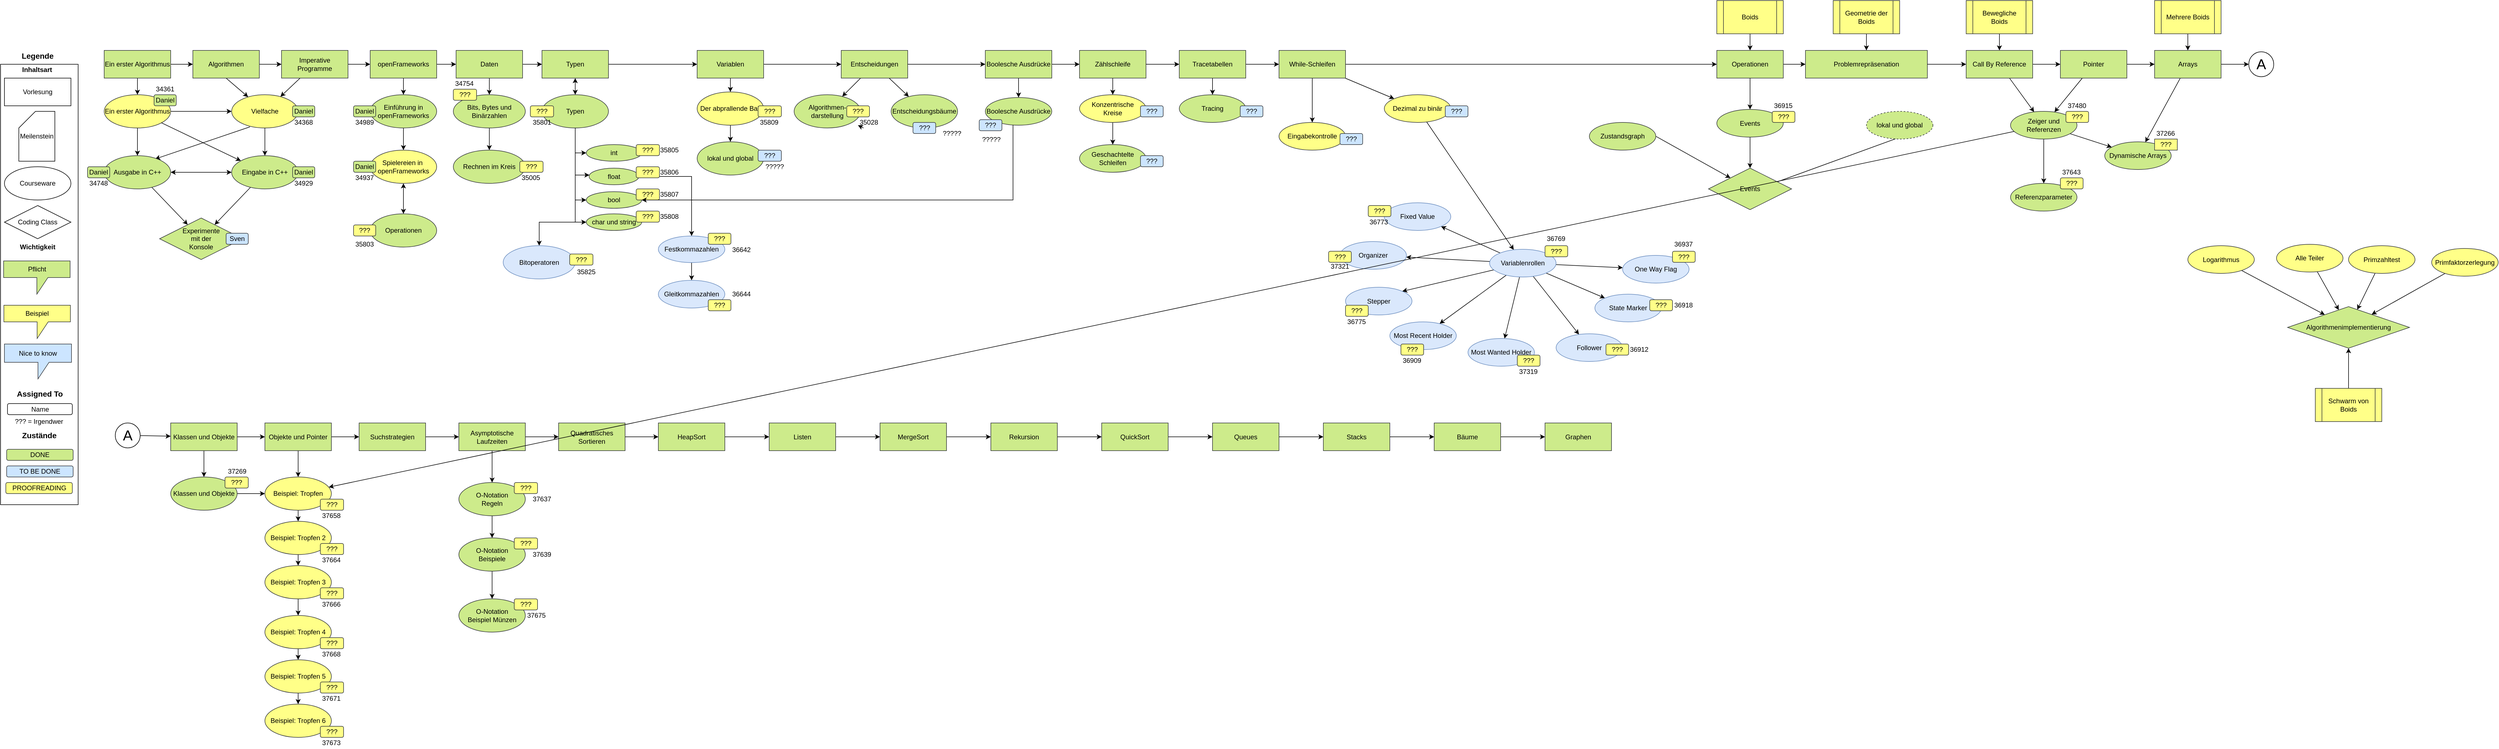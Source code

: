 <mxfile version="12.4.3" type="github" pages="1">
  <diagram id="Wyt8yrSQ3RSMpkzc1AXA" name="Page-1">
    <mxGraphModel dx="2052" dy="4455" grid="1" gridSize="10" guides="1" tooltips="1" connect="1" arrows="1" fold="1" page="1" pageScale="1" pageWidth="4681" pageHeight="3300" math="0" shadow="0">
      <root>
        <mxCell id="0"/>
        <mxCell id="1" value="Inhalte" style="" parent="0"/>
        <mxCell id="2e9VviOoSvJhzy74QU0r-17" value="" style="rounded=0;html=1;fillColor=none;whiteSpace=wrap;" parent="1" vertex="1">
          <mxGeometry x="13" y="65" width="140" height="795" as="geometry"/>
        </mxCell>
        <mxCell id="YNsSI02lV_WkkaifhmP2-2" value="Coding Class" style="rhombus;html=1;whiteSpace=wrap;" parent="1" vertex="1">
          <mxGeometry x="20" y="320" width="120" height="60" as="geometry"/>
        </mxCell>
        <mxCell id="2e9VviOoSvJhzy74QU0r-11" style="edgeStyle=none;rounded=0;comic=0;jumpStyle=none;orthogonalLoop=1;jettySize=auto;html=1;exitX=0.275;exitY=0.967;exitDx=0;exitDy=0;entryX=0.767;entryY=0.1;entryDx=0;entryDy=0;entryPerimeter=0;strokeColor=#000000;exitPerimeter=0;" parent="1" source="YNsSI02lV_WkkaifhmP2-5" target="2e9VviOoSvJhzy74QU0r-6" edge="1">
          <mxGeometry relative="1" as="geometry"/>
        </mxCell>
        <mxCell id="YNsSI02lV_WkkaifhmP2-5" value="Vielfache" style="ellipse;html=1;fillColor=#ffff88;strokeColor=#36393d;whiteSpace=wrap;" parent="1" vertex="1">
          <mxGeometry x="430" y="120" width="120" height="60" as="geometry"/>
        </mxCell>
        <mxCell id="YNsSI02lV_WkkaifhmP2-6" value="Meilenstein" style="shape=card;html=1;whiteSpace=wrap;" parent="1" vertex="1">
          <mxGeometry x="46" y="150" width="65" height="90" as="geometry"/>
        </mxCell>
        <mxCell id="YNsSI02lV_WkkaifhmP2-10" value="Name" style="rounded=1;html=1;whiteSpace=wrap;" parent="1" vertex="1">
          <mxGeometry x="25.5" y="677.5" width="117" height="20" as="geometry"/>
        </mxCell>
        <mxCell id="YNsSI02lV_WkkaifhmP2-11" value="Vorlesung" style="rounded=0;html=1;whiteSpace=wrap;" parent="1" vertex="1">
          <mxGeometry x="20" y="90" width="120" height="50" as="geometry"/>
        </mxCell>
        <mxCell id="YNsSI02lV_WkkaifhmP2-14" value="DONE" style="rounded=1;html=1;fillColor=#cdeb8b;strokeColor=#36393d;whiteSpace=wrap;" parent="1" vertex="1">
          <mxGeometry x="24" y="760" width="120" height="20" as="geometry"/>
        </mxCell>
        <mxCell id="YNsSI02lV_WkkaifhmP2-15" value="TO BE DONE" style="rounded=1;html=1;fillColor=#cce5ff;strokeColor=#36393d;whiteSpace=wrap;" parent="1" vertex="1">
          <mxGeometry x="24" y="790" width="120" height="20" as="geometry"/>
        </mxCell>
        <mxCell id="YNsSI02lV_WkkaifhmP2-16" value="PROOFREADING" style="rounded=1;html=1;fillColor=#ffff88;strokeColor=#36393d;whiteSpace=wrap;" parent="1" vertex="1">
          <mxGeometry x="22.5" y="820" width="120" height="20" as="geometry"/>
        </mxCell>
        <mxCell id="YNsSI02lV_WkkaifhmP2-20" style="edgeStyle=orthogonalEdgeStyle;rounded=0;orthogonalLoop=1;jettySize=auto;html=1;exitX=0.5;exitY=1;exitDx=0;exitDy=0;entryX=0.5;entryY=0;entryDx=0;entryDy=0;jumpStyle=arc;comic=0;" parent="1" source="YNsSI02lV_WkkaifhmP2-17" target="YNsSI02lV_WkkaifhmP2-18" edge="1">
          <mxGeometry relative="1" as="geometry"/>
        </mxCell>
        <mxCell id="YNsSI02lV_WkkaifhmP2-23" style="edgeStyle=orthogonalEdgeStyle;rounded=0;orthogonalLoop=1;jettySize=auto;html=1;exitX=1;exitY=0.5;exitDx=0;exitDy=0;entryX=0;entryY=0.5;entryDx=0;entryDy=0;" parent="1" source="YNsSI02lV_WkkaifhmP2-17" target="YNsSI02lV_WkkaifhmP2-21" edge="1">
          <mxGeometry relative="1" as="geometry"/>
        </mxCell>
        <mxCell id="YNsSI02lV_WkkaifhmP2-17" value="Ein erster Algorithmus" style="rounded=0;html=1;fillColor=#cdeb8b;strokeColor=#36393d;whiteSpace=wrap;" parent="1" vertex="1">
          <mxGeometry x="200" y="40" width="120" height="50" as="geometry"/>
        </mxCell>
        <mxCell id="2e9VviOoSvJhzy74QU0r-10" style="rounded=0;comic=0;jumpStyle=none;orthogonalLoop=1;jettySize=auto;html=1;exitX=0.5;exitY=1;exitDx=0;exitDy=0;strokeColor=#000000;" parent="1" source="YNsSI02lV_WkkaifhmP2-18" target="2e9VviOoSvJhzy74QU0r-6" edge="1">
          <mxGeometry relative="1" as="geometry"/>
        </mxCell>
        <mxCell id="2e9VviOoSvJhzy74QU0r-15" style="edgeStyle=none;rounded=0;comic=0;jumpStyle=none;orthogonalLoop=1;jettySize=auto;html=1;exitX=1;exitY=0.5;exitDx=0;exitDy=0;entryX=0;entryY=0.5;entryDx=0;entryDy=0;strokeColor=#000000;fillColor=#f8cecc;" parent="1" source="YNsSI02lV_WkkaifhmP2-18" target="YNsSI02lV_WkkaifhmP2-5" edge="1">
          <mxGeometry relative="1" as="geometry"/>
        </mxCell>
        <mxCell id="YNsSI02lV_WkkaifhmP2-18" value="Ein erster Algorithmus" style="ellipse;html=1;fillColor=#ffff88;strokeColor=#36393d;whiteSpace=wrap;" parent="1" vertex="1">
          <mxGeometry x="200" y="120" width="120" height="60" as="geometry"/>
        </mxCell>
        <mxCell id="B_I8aT1JAoUhAAaeeT8g-25" style="edgeStyle=none;rounded=0;orthogonalLoop=1;jettySize=auto;html=1;exitX=0.5;exitY=1;exitDx=0;exitDy=0;" parent="1" source="YNsSI02lV_WkkaifhmP2-21" target="YNsSI02lV_WkkaifhmP2-5" edge="1">
          <mxGeometry relative="1" as="geometry"/>
        </mxCell>
        <mxCell id="B_I8aT1JAoUhAAaeeT8g-27" value="" style="edgeStyle=none;rounded=0;orthogonalLoop=1;jettySize=auto;html=1;" parent="1" source="YNsSI02lV_WkkaifhmP2-21" target="B_I8aT1JAoUhAAaeeT8g-26" edge="1">
          <mxGeometry relative="1" as="geometry"/>
        </mxCell>
        <mxCell id="YNsSI02lV_WkkaifhmP2-21" value="Algorithmen" style="rounded=0;html=1;fillColor=#cdeb8b;strokeColor=#36393d;whiteSpace=wrap;" parent="1" vertex="1">
          <mxGeometry x="360" y="40" width="120" height="50" as="geometry"/>
        </mxCell>
        <mxCell id="B_I8aT1JAoUhAAaeeT8g-62" value="" style="edgeStyle=none;rounded=0;orthogonalLoop=1;jettySize=auto;html=1;startArrow=classic;startFill=1;" parent="1" source="2e9VviOoSvJhzy74QU0r-6" target="B_I8aT1JAoUhAAaeeT8g-4" edge="1">
          <mxGeometry relative="1" as="geometry">
            <mxPoint x="400" y="260" as="targetPoint"/>
          </mxGeometry>
        </mxCell>
        <mxCell id="wF4mP8w9-cqMa2zVFERf-13" style="edgeStyle=none;rounded=0;orthogonalLoop=1;jettySize=auto;html=1;" parent="1" source="2e9VviOoSvJhzy74QU0r-6" target="wF4mP8w9-cqMa2zVFERf-1" edge="1">
          <mxGeometry relative="1" as="geometry"/>
        </mxCell>
        <mxCell id="2e9VviOoSvJhzy74QU0r-6" value="Ausgabe in C++" style="ellipse;html=1;fillColor=#cdeb8b;strokeColor=#36393d;whiteSpace=wrap;" parent="1" vertex="1">
          <mxGeometry x="200" y="230" width="120" height="60" as="geometry"/>
        </mxCell>
        <mxCell id="2e9VviOoSvJhzy74QU0r-12" value="Courseware" style="ellipse;html=1;whiteSpace=wrap;" parent="1" vertex="1">
          <mxGeometry x="20" y="250" width="120" height="60" as="geometry"/>
        </mxCell>
        <mxCell id="2e9VviOoSvJhzy74QU0r-18" value="&lt;b&gt;&lt;font style=&quot;font-size: 14px&quot;&gt;Legende&lt;/font&gt;&lt;/b&gt;" style="text;html=1;strokeColor=none;fillColor=none;align=center;verticalAlign=middle;rounded=0;whiteSpace=wrap;" parent="1" vertex="1">
          <mxGeometry x="50" y="40" width="60" height="20" as="geometry"/>
        </mxCell>
        <mxCell id="2e9VviOoSvJhzy74QU0r-19" value="&lt;b&gt;&lt;font style=&quot;font-size: 14px&quot;&gt;Zustände&lt;/font&gt;&lt;/b&gt;" style="text;html=1;strokeColor=none;fillColor=none;align=center;verticalAlign=middle;rounded=0;whiteSpace=wrap;" parent="1" vertex="1">
          <mxGeometry x="52.5" y="725" width="60" height="20" as="geometry"/>
        </mxCell>
        <mxCell id="2e9VviOoSvJhzy74QU0r-21" value="&lt;b&gt;&lt;font style=&quot;font-size: 14px&quot;&gt;Assigned To&lt;/font&gt;&lt;/b&gt;" style="text;html=1;strokeColor=none;fillColor=none;align=center;verticalAlign=middle;rounded=0;whiteSpace=wrap;" parent="1" vertex="1">
          <mxGeometry x="24" y="650" width="120" height="20" as="geometry"/>
        </mxCell>
        <mxCell id="2e9VviOoSvJhzy74QU0r-28" value="??? = Irgendwer" style="text;html=1;strokeColor=none;fillColor=none;align=center;verticalAlign=middle;rounded=0;whiteSpace=wrap;" parent="1" vertex="1">
          <mxGeometry x="24" y="700" width="117" height="20" as="geometry"/>
        </mxCell>
        <mxCell id="Tgc2R-9lb7ekBUgRPGqR-1" value="&lt;b&gt;Wichtigkeit&lt;/b&gt;" style="text;html=1;strokeColor=none;fillColor=none;align=center;verticalAlign=middle;rounded=0;whiteSpace=wrap;" parent="1" vertex="1">
          <mxGeometry x="50" y="385" width="60" height="20" as="geometry"/>
        </mxCell>
        <mxCell id="oYj94LS83K9F-aLHHSQ7-1" value="Pflicht" style="shape=callout;html=1;perimeter=calloutPerimeter;fillColor=#cdeb8b;strokeColor=#36393d;whiteSpace=wrap;" parent="1" vertex="1">
          <mxGeometry x="18.5" y="420" width="120" height="60" as="geometry"/>
        </mxCell>
        <mxCell id="oYj94LS83K9F-aLHHSQ7-2" value="Beispiel" style="shape=callout;html=1;perimeter=calloutPerimeter;fillColor=#ffff88;strokeColor=#36393d;whiteSpace=wrap;" parent="1" vertex="1">
          <mxGeometry x="19" y="500" width="120" height="60" as="geometry"/>
        </mxCell>
        <mxCell id="oYj94LS83K9F-aLHHSQ7-5" value="Nice to know" style="shape=callout;html=1;perimeter=calloutPerimeter;fillColor=#cce5ff;strokeColor=#36393d;whiteSpace=wrap;" parent="1" vertex="1">
          <mxGeometry x="20" y="570" width="121" height="63" as="geometry"/>
        </mxCell>
        <mxCell id="oYj94LS83K9F-aLHHSQ7-6" value="&lt;b&gt;Inhaltsart&lt;/b&gt;" style="text;html=1;strokeColor=none;fillColor=none;align=center;verticalAlign=middle;rounded=0;whiteSpace=wrap;" parent="1" vertex="1">
          <mxGeometry x="58.5" y="65" width="40" height="20" as="geometry"/>
        </mxCell>
        <mxCell id="wF4mP8w9-cqMa2zVFERf-14" style="edgeStyle=none;rounded=0;orthogonalLoop=1;jettySize=auto;html=1;" parent="1" source="B_I8aT1JAoUhAAaeeT8g-4" target="wF4mP8w9-cqMa2zVFERf-1" edge="1">
          <mxGeometry relative="1" as="geometry"/>
        </mxCell>
        <mxCell id="B_I8aT1JAoUhAAaeeT8g-4" value="Eingabe in C++" style="ellipse;html=1;fillColor=#cdeb8b;strokeColor=#36393d;whiteSpace=wrap;" parent="1" vertex="1">
          <mxGeometry x="430" y="230" width="120" height="60" as="geometry"/>
        </mxCell>
        <mxCell id="B_I8aT1JAoUhAAaeeT8g-13" style="edgeStyle=none;rounded=0;orthogonalLoop=1;jettySize=auto;html=1;" parent="1" source="YNsSI02lV_WkkaifhmP2-5" target="B_I8aT1JAoUhAAaeeT8g-4" edge="1">
          <mxGeometry relative="1" as="geometry">
            <mxPoint x="420" y="182" as="sourcePoint"/>
            <mxPoint x="420" y="230" as="targetPoint"/>
          </mxGeometry>
        </mxCell>
        <mxCell id="B_I8aT1JAoUhAAaeeT8g-14" style="rounded=0;orthogonalLoop=1;jettySize=auto;html=1;" parent="1" source="YNsSI02lV_WkkaifhmP2-18" target="B_I8aT1JAoUhAAaeeT8g-4" edge="1">
          <mxGeometry relative="1" as="geometry">
            <mxPoint x="260" y="180" as="sourcePoint"/>
            <mxPoint x="377.574" y="238.787" as="targetPoint"/>
          </mxGeometry>
        </mxCell>
        <mxCell id="B_I8aT1JAoUhAAaeeT8g-22" style="edgeStyle=none;rounded=0;orthogonalLoop=1;jettySize=auto;html=1;exitX=0.5;exitY=1;exitDx=0;exitDy=0;" parent="1" source="2e9VviOoSvJhzy74QU0r-17" target="2e9VviOoSvJhzy74QU0r-17" edge="1">
          <mxGeometry relative="1" as="geometry"/>
        </mxCell>
        <mxCell id="B_I8aT1JAoUhAAaeeT8g-30" style="edgeStyle=none;rounded=0;orthogonalLoop=1;jettySize=auto;html=1;" parent="1" source="B_I8aT1JAoUhAAaeeT8g-26" target="YNsSI02lV_WkkaifhmP2-5" edge="1">
          <mxGeometry relative="1" as="geometry"/>
        </mxCell>
        <mxCell id="B_I8aT1JAoUhAAaeeT8g-33" value="" style="edgeStyle=none;rounded=0;orthogonalLoop=1;jettySize=auto;html=1;" parent="1" source="B_I8aT1JAoUhAAaeeT8g-26" target="B_I8aT1JAoUhAAaeeT8g-32" edge="1">
          <mxGeometry relative="1" as="geometry"/>
        </mxCell>
        <mxCell id="B_I8aT1JAoUhAAaeeT8g-26" value="Imperative Programme" style="rounded=0;html=1;fillColor=#cdeb8b;strokeColor=#36393d;whiteSpace=wrap;" parent="1" vertex="1">
          <mxGeometry x="520" y="40" width="120" height="50" as="geometry"/>
        </mxCell>
        <mxCell id="B_I8aT1JAoUhAAaeeT8g-35" value="" style="edgeStyle=none;rounded=0;orthogonalLoop=1;jettySize=auto;html=1;" parent="1" source="B_I8aT1JAoUhAAaeeT8g-32" target="B_I8aT1JAoUhAAaeeT8g-34" edge="1">
          <mxGeometry relative="1" as="geometry"/>
        </mxCell>
        <mxCell id="B_I8aT1JAoUhAAaeeT8g-75" value="" style="edgeStyle=none;rounded=0;orthogonalLoop=1;jettySize=auto;html=1;startArrow=none;startFill=0;" parent="1" source="B_I8aT1JAoUhAAaeeT8g-32" target="B_I8aT1JAoUhAAaeeT8g-74" edge="1">
          <mxGeometry relative="1" as="geometry"/>
        </mxCell>
        <mxCell id="B_I8aT1JAoUhAAaeeT8g-32" value="openFrameworks" style="rounded=0;html=1;fillColor=#cdeb8b;strokeColor=#36393d;whiteSpace=wrap;" parent="1" vertex="1">
          <mxGeometry x="680" y="40" width="120" height="50" as="geometry"/>
        </mxCell>
        <mxCell id="B_I8aT1JAoUhAAaeeT8g-38" value="" style="edgeStyle=none;rounded=0;orthogonalLoop=1;jettySize=auto;html=1;" parent="1" source="B_I8aT1JAoUhAAaeeT8g-34" target="B_I8aT1JAoUhAAaeeT8g-73" edge="1">
          <mxGeometry relative="1" as="geometry">
            <mxPoint x="740" y="220" as="targetPoint"/>
          </mxGeometry>
        </mxCell>
        <mxCell id="B_I8aT1JAoUhAAaeeT8g-34" value="Einführung in openFrameworks" style="ellipse;html=1;fillColor=#cdeb8b;strokeColor=#36393d;whiteSpace=wrap;" parent="1" vertex="1">
          <mxGeometry x="680" y="120" width="120" height="60" as="geometry"/>
        </mxCell>
        <mxCell id="B_I8aT1JAoUhAAaeeT8g-59" value="" style="edgeStyle=none;rounded=0;orthogonalLoop=1;jettySize=auto;html=1;startArrow=classic;startFill=1;" parent="1" source="B_I8aT1JAoUhAAaeeT8g-40" edge="1">
          <mxGeometry relative="1" as="geometry">
            <mxPoint x="740" y="280" as="targetPoint"/>
          </mxGeometry>
        </mxCell>
        <mxCell id="B_I8aT1JAoUhAAaeeT8g-40" value="Operationen" style="ellipse;html=1;fillColor=#cdeb8b;strokeColor=#36393d;whiteSpace=wrap;" parent="1" vertex="1">
          <mxGeometry x="680" y="335" width="120" height="60" as="geometry"/>
        </mxCell>
        <mxCell id="B_I8aT1JAoUhAAaeeT8g-67" value="" style="edgeStyle=none;rounded=0;orthogonalLoop=1;jettySize=auto;html=1;startArrow=classic;startFill=1;" parent="1" source="B_I8aT1JAoUhAAaeeT8g-54" target="B_I8aT1JAoUhAAaeeT8g-66" edge="1">
          <mxGeometry relative="1" as="geometry"/>
        </mxCell>
        <mxCell id="B_I8aT1JAoUhAAaeeT8g-125" value="" style="edgeStyle=orthogonalEdgeStyle;rounded=0;orthogonalLoop=1;jettySize=auto;html=1;startArrow=none;startFill=0;" parent="1" source="B_I8aT1JAoUhAAaeeT8g-54" target="B_I8aT1JAoUhAAaeeT8g-118" edge="1">
          <mxGeometry relative="1" as="geometry"/>
        </mxCell>
        <mxCell id="B_I8aT1JAoUhAAaeeT8g-54" value="Typen" style="rounded=0;html=1;fillColor=#cdeb8b;strokeColor=#36393d;whiteSpace=wrap;" parent="1" vertex="1">
          <mxGeometry x="990" y="40" width="120" height="50" as="geometry"/>
        </mxCell>
        <mxCell id="B_I8aT1JAoUhAAaeeT8g-97" value="" style="edgeStyle=orthogonalEdgeStyle;rounded=0;orthogonalLoop=1;jettySize=auto;html=1;startArrow=none;startFill=0;entryX=0;entryY=0.5;entryDx=0;entryDy=0;" parent="1" source="B_I8aT1JAoUhAAaeeT8g-66" target="B_I8aT1JAoUhAAaeeT8g-91" edge="1">
          <mxGeometry relative="1" as="geometry">
            <Array as="points">
              <mxPoint x="1050" y="225"/>
            </Array>
          </mxGeometry>
        </mxCell>
        <mxCell id="B_I8aT1JAoUhAAaeeT8g-99" style="edgeStyle=orthogonalEdgeStyle;rounded=0;orthogonalLoop=1;jettySize=auto;html=1;entryX=0;entryY=0.5;entryDx=0;entryDy=0;startArrow=none;startFill=0;" parent="1" source="B_I8aT1JAoUhAAaeeT8g-66" target="B_I8aT1JAoUhAAaeeT8g-94" edge="1">
          <mxGeometry relative="1" as="geometry"/>
        </mxCell>
        <mxCell id="B_I8aT1JAoUhAAaeeT8g-100" style="edgeStyle=orthogonalEdgeStyle;rounded=0;orthogonalLoop=1;jettySize=auto;html=1;entryX=0;entryY=0.5;entryDx=0;entryDy=0;startArrow=none;startFill=0;" parent="1" source="B_I8aT1JAoUhAAaeeT8g-66" target="B_I8aT1JAoUhAAaeeT8g-93" edge="1">
          <mxGeometry relative="1" as="geometry"/>
        </mxCell>
        <mxCell id="In2b0w2_5TZYF9G1gsUI-15" style="edgeStyle=orthogonalEdgeStyle;rounded=0;orthogonalLoop=1;jettySize=auto;html=1;" parent="1" source="B_I8aT1JAoUhAAaeeT8g-66" target="IUjpNbBkHvmJUEdH-6QP-1" edge="1">
          <mxGeometry relative="1" as="geometry">
            <Array as="points">
              <mxPoint x="1050" y="350"/>
              <mxPoint x="985" y="350"/>
            </Array>
          </mxGeometry>
        </mxCell>
        <mxCell id="B_I8aT1JAoUhAAaeeT8g-66" value="Typen" style="ellipse;html=1;fillColor=#cdeb8b;strokeColor=#36393d;whiteSpace=wrap;" parent="1" vertex="1">
          <mxGeometry x="990" y="120" width="120" height="60" as="geometry"/>
        </mxCell>
        <mxCell id="B_I8aT1JAoUhAAaeeT8g-73" value="Spielereien in&amp;nbsp; openFrameworks" style="ellipse;html=1;fillColor=#ffff88;strokeColor=#36393d;whiteSpace=wrap;" parent="1" vertex="1">
          <mxGeometry x="680" y="220" width="120" height="60" as="geometry"/>
        </mxCell>
        <mxCell id="B_I8aT1JAoUhAAaeeT8g-76" value="" style="edgeStyle=none;rounded=0;orthogonalLoop=1;jettySize=auto;html=1;startArrow=none;startFill=0;" parent="1" source="B_I8aT1JAoUhAAaeeT8g-74" target="B_I8aT1JAoUhAAaeeT8g-54" edge="1">
          <mxGeometry relative="1" as="geometry"/>
        </mxCell>
        <mxCell id="B_I8aT1JAoUhAAaeeT8g-83" value="" style="edgeStyle=none;rounded=0;orthogonalLoop=1;jettySize=auto;html=1;startArrow=none;startFill=0;" parent="1" source="B_I8aT1JAoUhAAaeeT8g-74" target="B_I8aT1JAoUhAAaeeT8g-82" edge="1">
          <mxGeometry relative="1" as="geometry"/>
        </mxCell>
        <mxCell id="B_I8aT1JAoUhAAaeeT8g-74" value="Daten" style="rounded=0;html=1;fillColor=#cdeb8b;strokeColor=#36393d;whiteSpace=wrap;" parent="1" vertex="1">
          <mxGeometry x="835" y="40" width="120" height="50" as="geometry"/>
        </mxCell>
        <mxCell id="B_I8aT1JAoUhAAaeeT8g-108" value="" style="edgeStyle=orthogonalEdgeStyle;rounded=0;orthogonalLoop=1;jettySize=auto;html=1;startArrow=none;startFill=0;" parent="1" source="B_I8aT1JAoUhAAaeeT8g-82" target="B_I8aT1JAoUhAAaeeT8g-107" edge="1">
          <mxGeometry relative="1" as="geometry"/>
        </mxCell>
        <mxCell id="B_I8aT1JAoUhAAaeeT8g-82" value="Bits, Bytes und Binärzahlen" style="ellipse;html=1;fillColor=#cdeb8b;strokeColor=#36393d;whiteSpace=wrap;" parent="1" vertex="1">
          <mxGeometry x="830" y="120" width="130" height="60" as="geometry"/>
        </mxCell>
        <mxCell id="B_I8aT1JAoUhAAaeeT8g-91" value="int" style="ellipse;html=1;fillColor=#cdeb8b;strokeColor=#36393d;whiteSpace=wrap;" parent="1" vertex="1">
          <mxGeometry x="1070" y="210" width="100" height="30" as="geometry"/>
        </mxCell>
        <mxCell id="In2b0w2_5TZYF9G1gsUI-4" style="edgeStyle=orthogonalEdgeStyle;rounded=0;orthogonalLoop=1;jettySize=auto;html=1;" parent="1" source="B_I8aT1JAoUhAAaeeT8g-92" target="In2b0w2_5TZYF9G1gsUI-3" edge="1">
          <mxGeometry relative="1" as="geometry"/>
        </mxCell>
        <mxCell id="B_I8aT1JAoUhAAaeeT8g-92" value="float" style="ellipse;html=1;fillColor=#cdeb8b;strokeColor=#36393d;whiteSpace=wrap;" parent="1" vertex="1">
          <mxGeometry x="1075" y="252.5" width="90" height="30" as="geometry"/>
        </mxCell>
        <mxCell id="B_I8aT1JAoUhAAaeeT8g-93" value="char und string" style="ellipse;html=1;fillColor=#cdeb8b;strokeColor=#36393d;whiteSpace=wrap;" parent="1" vertex="1">
          <mxGeometry x="1070" y="335" width="100" height="30" as="geometry"/>
        </mxCell>
        <mxCell id="B_I8aT1JAoUhAAaeeT8g-94" value="bool" style="ellipse;html=1;fillColor=#cdeb8b;strokeColor=#36393d;whiteSpace=wrap;" parent="1" vertex="1">
          <mxGeometry x="1070" y="295" width="100" height="30" as="geometry"/>
        </mxCell>
        <mxCell id="B_I8aT1JAoUhAAaeeT8g-98" value="" style="edgeStyle=orthogonalEdgeStyle;rounded=0;orthogonalLoop=1;jettySize=auto;html=1;startArrow=none;startFill=0;" parent="1" source="B_I8aT1JAoUhAAaeeT8g-66" target="B_I8aT1JAoUhAAaeeT8g-92" edge="1">
          <mxGeometry relative="1" as="geometry">
            <mxPoint x="1060" y="190" as="sourcePoint"/>
            <mxPoint x="1080" y="235" as="targetPoint"/>
            <Array as="points">
              <mxPoint x="1050" y="265"/>
            </Array>
          </mxGeometry>
        </mxCell>
        <mxCell id="B_I8aT1JAoUhAAaeeT8g-107" value="Rechnen im Kreis" style="ellipse;html=1;fillColor=#cdeb8b;strokeColor=#36393d;whiteSpace=wrap;" parent="1" vertex="1">
          <mxGeometry x="830" y="220" width="130" height="60" as="geometry"/>
        </mxCell>
        <mxCell id="B_I8aT1JAoUhAAaeeT8g-109" value="Algorithmen-&lt;br&gt;darstellung" style="ellipse;html=1;fillColor=#cdeb8b;strokeColor=#36393d;whiteSpace=wrap;" parent="1" vertex="1">
          <mxGeometry x="1445" y="120" width="120" height="60" as="geometry"/>
        </mxCell>
        <mxCell id="B_I8aT1JAoUhAAaeeT8g-123" value="" style="edgeStyle=orthogonalEdgeStyle;rounded=0;orthogonalLoop=1;jettySize=auto;html=1;startArrow=none;startFill=0;" parent="1" source="B_I8aT1JAoUhAAaeeT8g-118" target="B_I8aT1JAoUhAAaeeT8g-122" edge="1">
          <mxGeometry relative="1" as="geometry"/>
        </mxCell>
        <mxCell id="B_I8aT1JAoUhAAaeeT8g-147" value="" style="edgeStyle=orthogonalEdgeStyle;rounded=0;orthogonalLoop=1;jettySize=auto;html=1;startArrow=none;startFill=0;" parent="1" source="B_I8aT1JAoUhAAaeeT8g-118" target="B_I8aT1JAoUhAAaeeT8g-137" edge="1">
          <mxGeometry relative="1" as="geometry"/>
        </mxCell>
        <mxCell id="B_I8aT1JAoUhAAaeeT8g-118" value="Variablen" style="rounded=0;html=1;fillColor=#cdeb8b;strokeColor=#36393d;whiteSpace=wrap;" parent="1" vertex="1">
          <mxGeometry x="1270" y="40" width="120" height="50" as="geometry"/>
        </mxCell>
        <mxCell id="B_I8aT1JAoUhAAaeeT8g-129" value="" style="edgeStyle=orthogonalEdgeStyle;rounded=0;orthogonalLoop=1;jettySize=auto;html=1;startArrow=none;startFill=0;" parent="1" source="B_I8aT1JAoUhAAaeeT8g-122" target="B_I8aT1JAoUhAAaeeT8g-128" edge="1">
          <mxGeometry relative="1" as="geometry"/>
        </mxCell>
        <mxCell id="B_I8aT1JAoUhAAaeeT8g-122" value="Der abprallende Ball" style="ellipse;html=1;fillColor=#ffff88;strokeColor=#36393d;whiteSpace=wrap;" parent="1" vertex="1">
          <mxGeometry x="1270" y="115" width="120" height="60" as="geometry"/>
        </mxCell>
        <mxCell id="B_I8aT1JAoUhAAaeeT8g-128" value="lokal und global" style="ellipse;html=1;fillColor=#cdeb8b;strokeColor=#36393d;whiteSpace=wrap;" parent="1" vertex="1">
          <mxGeometry x="1270" y="205" width="120" height="60" as="geometry"/>
        </mxCell>
        <mxCell id="B_I8aT1JAoUhAAaeeT8g-145" value="" style="edgeStyle=orthogonalEdgeStyle;rounded=0;orthogonalLoop=1;jettySize=auto;html=1;startArrow=none;startFill=0;" parent="1" source="B_I8aT1JAoUhAAaeeT8g-134" target="B_I8aT1JAoUhAAaeeT8g-141" edge="1">
          <mxGeometry relative="1" as="geometry"/>
        </mxCell>
        <mxCell id="B_I8aT1JAoUhAAaeeT8g-139" value="" style="rounded=0;orthogonalLoop=1;jettySize=auto;html=1;startArrow=none;startFill=0;" parent="1" source="B_I8aT1JAoUhAAaeeT8g-137" target="B_I8aT1JAoUhAAaeeT8g-109" edge="1">
          <mxGeometry relative="1" as="geometry"/>
        </mxCell>
        <mxCell id="B_I8aT1JAoUhAAaeeT8g-141" value="&lt;div&gt;Boolesche Ausdrücke&lt;/div&gt;" style="ellipse;html=1;fillColor=#cdeb8b;strokeColor=#36393d;whiteSpace=wrap;" parent="1" vertex="1">
          <mxGeometry x="1790" y="125" width="120" height="50" as="geometry"/>
        </mxCell>
        <mxCell id="wF4mP8w9-cqMa2zVFERf-21" style="edgeStyle=none;rounded=0;orthogonalLoop=1;jettySize=auto;html=1;" parent="1" source="B_I8aT1JAoUhAAaeeT8g-137" target="wF4mP8w9-cqMa2zVFERf-19" edge="1">
          <mxGeometry relative="1" as="geometry"/>
        </mxCell>
        <mxCell id="B_I8aT1JAoUhAAaeeT8g-137" value="Entscheidungen" style="rounded=0;html=1;fillColor=#cdeb8b;strokeColor=#36393d;whiteSpace=wrap;" parent="1" vertex="1">
          <mxGeometry x="1530" y="40" width="120" height="50" as="geometry"/>
        </mxCell>
        <mxCell id="wF4mP8w9-cqMa2zVFERf-18" value="" style="edgeStyle=none;rounded=0;orthogonalLoop=1;jettySize=auto;html=1;" parent="1" source="B_I8aT1JAoUhAAaeeT8g-134" target="wF4mP8w9-cqMa2zVFERf-17" edge="1">
          <mxGeometry relative="1" as="geometry"/>
        </mxCell>
        <mxCell id="B_I8aT1JAoUhAAaeeT8g-134" value="Boolesche Ausdrücke" style="rounded=0;html=1;fillColor=#cdeb8b;strokeColor=#36393d;whiteSpace=wrap;" parent="1" vertex="1">
          <mxGeometry x="1790" y="40" width="120" height="50" as="geometry"/>
        </mxCell>
        <mxCell id="B_I8aT1JAoUhAAaeeT8g-148" value="" style="edgeStyle=orthogonalEdgeStyle;rounded=0;orthogonalLoop=1;jettySize=auto;html=1;startArrow=none;startFill=0;" parent="1" source="B_I8aT1JAoUhAAaeeT8g-137" target="B_I8aT1JAoUhAAaeeT8g-134" edge="1">
          <mxGeometry relative="1" as="geometry">
            <mxPoint x="1590" y="65.333" as="sourcePoint"/>
            <mxPoint x="1902.5" y="125" as="targetPoint"/>
          </mxGeometry>
        </mxCell>
        <mxCell id="wF4mP8w9-cqMa2zVFERf-1" value="Experimente&lt;br&gt;mit der &lt;br&gt;Konsole" style="rhombus;html=1;fillColor=#cdeb8b;strokeColor=#36393d;whiteSpace=wrap;" parent="1" vertex="1">
          <mxGeometry x="300" y="342.5" width="150" height="75" as="geometry"/>
        </mxCell>
        <mxCell id="wF4mP8w9-cqMa2zVFERf-16" style="edgeStyle=none;rounded=0;orthogonalLoop=1;jettySize=auto;html=1;exitX=0.5;exitY=1;exitDx=0;exitDy=0;" parent="1" source="wF4mP8w9-cqMa2zVFERf-1" target="wF4mP8w9-cqMa2zVFERf-1" edge="1">
          <mxGeometry relative="1" as="geometry"/>
        </mxCell>
        <mxCell id="wF4mP8w9-cqMa2zVFERf-28" value="" style="edgeStyle=none;rounded=0;orthogonalLoop=1;jettySize=auto;html=1;" parent="1" source="wF4mP8w9-cqMa2zVFERf-17" target="wF4mP8w9-cqMa2zVFERf-29" edge="1">
          <mxGeometry relative="1" as="geometry">
            <mxPoint x="2020" y="120.0" as="targetPoint"/>
          </mxGeometry>
        </mxCell>
        <mxCell id="wF4mP8w9-cqMa2zVFERf-17" value="Zählschleife" style="rounded=0;html=1;fillColor=#cdeb8b;strokeColor=#36393d;whiteSpace=wrap;" parent="1" vertex="1">
          <mxGeometry x="1960" y="40" width="120" height="50" as="geometry"/>
        </mxCell>
        <mxCell id="wF4mP8w9-cqMa2zVFERf-19" value="Entscheidungsbäume" style="ellipse;html=1;fillColor=#cdeb8b;strokeColor=#36393d;whiteSpace=wrap;" parent="1" vertex="1">
          <mxGeometry x="1620" y="120" width="120" height="60" as="geometry"/>
        </mxCell>
        <mxCell id="wF4mP8w9-cqMa2zVFERf-35" value="" style="edgeStyle=none;rounded=0;orthogonalLoop=1;jettySize=auto;html=1;" parent="1" source="wF4mP8w9-cqMa2zVFERf-29" target="wF4mP8w9-cqMa2zVFERf-34" edge="1">
          <mxGeometry relative="1" as="geometry"/>
        </mxCell>
        <mxCell id="wF4mP8w9-cqMa2zVFERf-29" value="Konzentrische&lt;br&gt;Kreise" style="ellipse;html=1;fillColor=#ffff88;strokeColor=#36393d;whiteSpace=wrap;" parent="1" vertex="1">
          <mxGeometry x="1960" y="120" width="120" height="50" as="geometry"/>
        </mxCell>
        <mxCell id="wF4mP8w9-cqMa2zVFERf-34" value="Geschachtelte Schleifen" style="ellipse;html=1;fillColor=#cdeb8b;strokeColor=#36393d;whiteSpace=wrap;" parent="1" vertex="1">
          <mxGeometry x="1960" y="210" width="120" height="50" as="geometry"/>
        </mxCell>
        <mxCell id="wF4mP8w9-cqMa2zVFERf-39" value="" style="edgeStyle=none;rounded=0;orthogonalLoop=1;jettySize=auto;html=1;" parent="1" target="wF4mP8w9-cqMa2zVFERf-40" edge="1">
          <mxGeometry relative="1" as="geometry">
            <mxPoint x="2080" y="65.0" as="sourcePoint"/>
          </mxGeometry>
        </mxCell>
        <mxCell id="wF4mP8w9-cqMa2zVFERf-43" value="" style="edgeStyle=none;rounded=0;orthogonalLoop=1;jettySize=auto;html=1;" parent="1" source="wF4mP8w9-cqMa2zVFERf-40" target="wF4mP8w9-cqMa2zVFERf-41" edge="1">
          <mxGeometry relative="1" as="geometry">
            <mxPoint x="2200" y="170.0" as="targetPoint"/>
          </mxGeometry>
        </mxCell>
        <mxCell id="wF4mP8w9-cqMa2zVFERf-52" value="" style="edgeStyle=none;rounded=0;orthogonalLoop=1;jettySize=auto;html=1;" parent="1" source="wF4mP8w9-cqMa2zVFERf-40" target="wF4mP8w9-cqMa2zVFERf-51" edge="1">
          <mxGeometry relative="1" as="geometry"/>
        </mxCell>
        <mxCell id="wF4mP8w9-cqMa2zVFERf-40" value="Tracetabellen" style="rounded=0;html=1;fillColor=#cdeb8b;strokeColor=#36393d;whiteSpace=wrap;" parent="1" vertex="1">
          <mxGeometry x="2140" y="40" width="120" height="50" as="geometry"/>
        </mxCell>
        <mxCell id="wF4mP8w9-cqMa2zVFERf-41" value="Tracing" style="ellipse;html=1;fillColor=#cdeb8b;strokeColor=#36393d;whiteSpace=wrap;" parent="1" vertex="1">
          <mxGeometry x="2140" y="120" width="120" height="50" as="geometry"/>
        </mxCell>
        <mxCell id="wF4mP8w9-cqMa2zVFERf-55" value="" style="edgeStyle=none;rounded=0;orthogonalLoop=1;jettySize=auto;html=1;entryX=0.5;entryY=0;entryDx=0;entryDy=0;" parent="1" source="wF4mP8w9-cqMa2zVFERf-51" target="wF4mP8w9-cqMa2zVFERf-53" edge="1">
          <mxGeometry relative="1" as="geometry">
            <mxPoint x="2380" y="170.0" as="targetPoint"/>
          </mxGeometry>
        </mxCell>
        <mxCell id="wF4mP8w9-cqMa2zVFERf-59" value="" style="edgeStyle=none;rounded=0;orthogonalLoop=1;jettySize=auto;html=1;" parent="1" source="wF4mP8w9-cqMa2zVFERf-51" target="wF4mP8w9-cqMa2zVFERf-57" edge="1">
          <mxGeometry relative="1" as="geometry">
            <mxPoint x="2380" y="170.0" as="targetPoint"/>
          </mxGeometry>
        </mxCell>
        <mxCell id="In2b0w2_5TZYF9G1gsUI-110" value="" style="edgeStyle=none;rounded=0;orthogonalLoop=1;jettySize=auto;html=1;" parent="1" source="wF4mP8w9-cqMa2zVFERf-51" target="i1R9sLjK4HXDBMoAynH--2" edge="1">
          <mxGeometry relative="1" as="geometry">
            <mxPoint x="2520" y="65" as="targetPoint"/>
          </mxGeometry>
        </mxCell>
        <mxCell id="wF4mP8w9-cqMa2zVFERf-51" value="While-Schleifen" style="rounded=0;html=1;fillColor=#cdeb8b;strokeColor=#36393d;whiteSpace=wrap;" parent="1" vertex="1">
          <mxGeometry x="2320" y="40" width="120" height="50" as="geometry"/>
        </mxCell>
        <mxCell id="wF4mP8w9-cqMa2zVFERf-53" value="Eingabekontrolle" style="ellipse;html=1;fillColor=#ffff88;strokeColor=#36393d;whiteSpace=wrap;" parent="1" vertex="1">
          <mxGeometry x="2320" y="170" width="120" height="50" as="geometry"/>
        </mxCell>
        <mxCell id="wF4mP8w9-cqMa2zVFERf-72" value="" style="edgeStyle=none;rounded=0;orthogonalLoop=1;jettySize=auto;html=1;" parent="1" source="wF4mP8w9-cqMa2zVFERf-57" target="wF4mP8w9-cqMa2zVFERf-66" edge="1">
          <mxGeometry relative="1" as="geometry">
            <mxPoint x="2570" y="250.0" as="targetPoint"/>
          </mxGeometry>
        </mxCell>
        <mxCell id="wF4mP8w9-cqMa2zVFERf-57" value="Dezimal zu binär" style="ellipse;html=1;fillColor=#ffff88;strokeColor=#36393d;whiteSpace=wrap;" parent="1" vertex="1">
          <mxGeometry x="2510" y="120" width="120" height="50" as="geometry"/>
        </mxCell>
        <mxCell id="In2b0w2_5TZYF9G1gsUI-34" value="" style="edgeStyle=none;rounded=0;orthogonalLoop=1;jettySize=auto;html=1;" parent="1" source="wF4mP8w9-cqMa2zVFERf-66" target="In2b0w2_5TZYF9G1gsUI-29" edge="1">
          <mxGeometry relative="1" as="geometry">
            <mxPoint x="2750" y="535" as="targetPoint"/>
          </mxGeometry>
        </mxCell>
        <mxCell id="In2b0w2_5TZYF9G1gsUI-35" style="edgeStyle=none;rounded=0;orthogonalLoop=1;jettySize=auto;html=1;" parent="1" source="wF4mP8w9-cqMa2zVFERf-66" target="In2b0w2_5TZYF9G1gsUI-30" edge="1">
          <mxGeometry relative="1" as="geometry"/>
        </mxCell>
        <mxCell id="In2b0w2_5TZYF9G1gsUI-36" style="edgeStyle=none;rounded=0;orthogonalLoop=1;jettySize=auto;html=1;" parent="1" source="wF4mP8w9-cqMa2zVFERf-66" target="In2b0w2_5TZYF9G1gsUI-31" edge="1">
          <mxGeometry relative="1" as="geometry"/>
        </mxCell>
        <mxCell id="In2b0w2_5TZYF9G1gsUI-37" style="edgeStyle=none;rounded=0;orthogonalLoop=1;jettySize=auto;html=1;" parent="1" source="wF4mP8w9-cqMa2zVFERf-66" target="In2b0w2_5TZYF9G1gsUI-32" edge="1">
          <mxGeometry relative="1" as="geometry"/>
        </mxCell>
        <mxCell id="In2b0w2_5TZYF9G1gsUI-38" style="edgeStyle=none;rounded=0;orthogonalLoop=1;jettySize=auto;html=1;entryX=1;entryY=1;entryDx=0;entryDy=0;" parent="1" source="wF4mP8w9-cqMa2zVFERf-66" target="In2b0w2_5TZYF9G1gsUI-25" edge="1">
          <mxGeometry relative="1" as="geometry"/>
        </mxCell>
        <mxCell id="In2b0w2_5TZYF9G1gsUI-39" style="edgeStyle=none;rounded=0;orthogonalLoop=1;jettySize=auto;html=1;" parent="1" source="wF4mP8w9-cqMa2zVFERf-66" target="In2b0w2_5TZYF9G1gsUI-26" edge="1">
          <mxGeometry relative="1" as="geometry"/>
        </mxCell>
        <mxCell id="In2b0w2_5TZYF9G1gsUI-40" style="edgeStyle=none;rounded=0;orthogonalLoop=1;jettySize=auto;html=1;entryX=1;entryY=0;entryDx=0;entryDy=0;" parent="1" source="wF4mP8w9-cqMa2zVFERf-66" target="In2b0w2_5TZYF9G1gsUI-27" edge="1">
          <mxGeometry relative="1" as="geometry"/>
        </mxCell>
        <mxCell id="In2b0w2_5TZYF9G1gsUI-41" style="edgeStyle=none;rounded=0;orthogonalLoop=1;jettySize=auto;html=1;" parent="1" source="wF4mP8w9-cqMa2zVFERf-66" target="In2b0w2_5TZYF9G1gsUI-28" edge="1">
          <mxGeometry relative="1" as="geometry"/>
        </mxCell>
        <mxCell id="wF4mP8w9-cqMa2zVFERf-66" value="Variablenrollen" style="ellipse;html=1;fillColor=#dae8fc;strokeColor=#6c8ebf;whiteSpace=wrap;" parent="1" vertex="1">
          <mxGeometry x="2700" y="399" width="120" height="50" as="geometry"/>
        </mxCell>
        <mxCell id="IUjpNbBkHvmJUEdH-6QP-1" value="Bitoperatoren" style="ellipse;html=1;fillColor=#dae8fc;strokeColor=#6c8ebf;whiteSpace=wrap;" parent="1" vertex="1">
          <mxGeometry x="920" y="392.5" width="130" height="60" as="geometry"/>
        </mxCell>
        <mxCell id="i1R9sLjK4HXDBMoAynH--27" style="edgeStyle=orthogonalEdgeStyle;rounded=0;orthogonalLoop=1;jettySize=auto;html=1;exitX=1;exitY=0.5;exitDx=0;exitDy=0;entryX=0;entryY=0.5;entryDx=0;entryDy=0;" parent="1" source="i1R9sLjK4HXDBMoAynH--2" target="i1R9sLjK4HXDBMoAynH--3" edge="1">
          <mxGeometry relative="1" as="geometry"/>
        </mxCell>
        <mxCell id="i1R9sLjK4HXDBMoAynH--34" style="edgeStyle=none;rounded=0;orthogonalLoop=1;jettySize=auto;html=1;exitX=0.5;exitY=1;exitDx=0;exitDy=0;" parent="1" source="In2b0w2_5TZYF9G1gsUI-112" target="i1R9sLjK4HXDBMoAynH--25" edge="1">
          <mxGeometry relative="1" as="geometry">
            <mxPoint x="3420.0" y="150" as="targetPoint"/>
          </mxGeometry>
        </mxCell>
        <mxCell id="i1R9sLjK4HXDBMoAynH--2" value="Operationen" style="rounded=0;html=1;fillColor=#cdeb8b;strokeColor=#36393d;whiteSpace=wrap;" parent="1" vertex="1">
          <mxGeometry x="3110" y="40" width="120" height="50" as="geometry"/>
        </mxCell>
        <mxCell id="i1R9sLjK4HXDBMoAynH--3" value="Problemrepräsenation" style="rounded=0;html=1;fillColor=#cdeb8b;strokeColor=#36393d;whiteSpace=wrap;" parent="1" vertex="1">
          <mxGeometry x="3270" y="40" width="220" height="50" as="geometry"/>
        </mxCell>
        <mxCell id="i1R9sLjK4HXDBMoAynH--29" style="edgeStyle=orthogonalEdgeStyle;rounded=0;orthogonalLoop=1;jettySize=auto;html=1;exitX=1;exitY=0.5;exitDx=0;exitDy=0;" parent="1" source="i1R9sLjK4HXDBMoAynH--4" target="In2b0w2_5TZYF9G1gsUI-54" edge="1">
          <mxGeometry relative="1" as="geometry">
            <mxPoint x="4070" y="65" as="targetPoint"/>
          </mxGeometry>
        </mxCell>
        <mxCell id="In2b0w2_5TZYF9G1gsUI-126" style="edgeStyle=none;rounded=0;orthogonalLoop=1;jettySize=auto;html=1;" parent="1" source="i1R9sLjK4HXDBMoAynH--4" target="In2b0w2_5TZYF9G1gsUI-124" edge="1">
          <mxGeometry relative="1" as="geometry"/>
        </mxCell>
        <mxCell id="i1R9sLjK4HXDBMoAynH--4" value="Arrays" style="rounded=0;html=1;fillColor=#cdeb8b;strokeColor=#36393d;whiteSpace=wrap;" parent="1" vertex="1">
          <mxGeometry x="3900" y="40" width="120" height="50" as="geometry"/>
        </mxCell>
        <mxCell id="i1R9sLjK4HXDBMoAynH--50" style="edgeStyle=none;rounded=0;orthogonalLoop=1;jettySize=auto;html=1;exitX=0.5;exitY=1;exitDx=0;exitDy=0;entryX=0.5;entryY=0;entryDx=0;entryDy=0;" parent="1" source="i1R9sLjK4HXDBMoAynH--11" target="i1R9sLjK4HXDBMoAynH--2" edge="1">
          <mxGeometry relative="1" as="geometry"/>
        </mxCell>
        <mxCell id="i1R9sLjK4HXDBMoAynH--11" value="Boids" style="shape=process;html=1;backgroundOutline=1;fillColor=#ffff88;strokeColor=#36393d;whiteSpace=wrap;" parent="1" vertex="1">
          <mxGeometry x="3110" y="-50" width="120" height="60" as="geometry"/>
        </mxCell>
        <mxCell id="i1R9sLjK4HXDBMoAynH--51" style="edgeStyle=none;rounded=0;orthogonalLoop=1;jettySize=auto;html=1;exitX=0.5;exitY=1;exitDx=0;exitDy=0;entryX=0.5;entryY=0;entryDx=0;entryDy=0;" parent="1" source="i1R9sLjK4HXDBMoAynH--12" target="i1R9sLjK4HXDBMoAynH--3" edge="1">
          <mxGeometry relative="1" as="geometry"/>
        </mxCell>
        <mxCell id="i1R9sLjK4HXDBMoAynH--12" value="Geometrie der Boids" style="shape=process;html=1;backgroundOutline=1;fillColor=#ffff88;strokeColor=#36393d;whiteSpace=wrap;" parent="1" vertex="1">
          <mxGeometry x="3320" y="-50" width="120" height="60" as="geometry"/>
        </mxCell>
        <mxCell id="i1R9sLjK4HXDBMoAynH--52" style="edgeStyle=none;rounded=0;orthogonalLoop=1;jettySize=auto;html=1;exitX=0.5;exitY=1;exitDx=0;exitDy=0;entryX=0.5;entryY=0;entryDx=0;entryDy=0;" parent="1" source="i1R9sLjK4HXDBMoAynH--13" target="i1R9sLjK4HXDBMoAynH--4" edge="1">
          <mxGeometry relative="1" as="geometry"/>
        </mxCell>
        <mxCell id="i1R9sLjK4HXDBMoAynH--13" value="Mehrere Boids" style="shape=process;html=1;backgroundOutline=1;fillColor=#ffff88;strokeColor=#36393d;whiteSpace=wrap;" parent="1" vertex="1">
          <mxGeometry x="3900" y="-50" width="120" height="60" as="geometry"/>
        </mxCell>
        <mxCell id="i1R9sLjK4HXDBMoAynH--33" style="rounded=0;orthogonalLoop=1;jettySize=auto;html=1;exitX=1;exitY=0.5;exitDx=0;exitDy=0;" parent="1" source="i1R9sLjK4HXDBMoAynH--17" target="i1R9sLjK4HXDBMoAynH--25" edge="1">
          <mxGeometry relative="1" as="geometry"/>
        </mxCell>
        <mxCell id="i1R9sLjK4HXDBMoAynH--17" value="Zustandsgraph" style="ellipse;html=1;fillColor=#cdeb8b;strokeColor=#36393d;whiteSpace=wrap;" parent="1" vertex="1">
          <mxGeometry x="2880" y="170" width="120" height="50" as="geometry"/>
        </mxCell>
        <mxCell id="i1R9sLjK4HXDBMoAynH--32" style="rounded=0;orthogonalLoop=1;jettySize=auto;html=1;exitX=1;exitY=0.5;exitDx=0;exitDy=0;entryX=0;entryY=1;entryDx=0;entryDy=0;" parent="1" source="i1R9sLjK4HXDBMoAynH--18" target="i1R9sLjK4HXDBMoAynH--25" edge="1">
          <mxGeometry relative="1" as="geometry"/>
        </mxCell>
        <mxCell id="i1R9sLjK4HXDBMoAynH--18" value="lokal und global" style="ellipse;html=1;fillColor=#cdeb8b;strokeColor=#36393d;dashed=1;whiteSpace=wrap;" parent="1" vertex="1">
          <mxGeometry x="3380" y="150" width="120" height="50" as="geometry"/>
        </mxCell>
        <mxCell id="i1R9sLjK4HXDBMoAynH--45" style="edgeStyle=none;rounded=0;orthogonalLoop=1;jettySize=auto;html=1;" parent="1" source="i1R9sLjK4HXDBMoAynH--20" target="i1R9sLjK4HXDBMoAynH--24" edge="1">
          <mxGeometry relative="1" as="geometry"/>
        </mxCell>
        <mxCell id="i1R9sLjK4HXDBMoAynH--20" value="&lt;div&gt;Primfaktorzerlegung&lt;/div&gt;" style="ellipse;html=1;fillColor=#ffff88;strokeColor=#36393d;whiteSpace=wrap;" parent="1" vertex="1">
          <mxGeometry x="4400" y="397.5" width="120" height="50" as="geometry"/>
        </mxCell>
        <mxCell id="i1R9sLjK4HXDBMoAynH--46" style="edgeStyle=none;rounded=0;orthogonalLoop=1;jettySize=auto;html=1;" parent="1" source="i1R9sLjK4HXDBMoAynH--21" target="i1R9sLjK4HXDBMoAynH--24" edge="1">
          <mxGeometry relative="1" as="geometry"/>
        </mxCell>
        <mxCell id="i1R9sLjK4HXDBMoAynH--21" value="Primzahltest" style="ellipse;html=1;fillColor=#ffff88;strokeColor=#36393d;whiteSpace=wrap;" parent="1" vertex="1">
          <mxGeometry x="4250" y="392.5" width="120" height="50" as="geometry"/>
        </mxCell>
        <mxCell id="i1R9sLjK4HXDBMoAynH--49" style="edgeStyle=none;rounded=0;orthogonalLoop=1;jettySize=auto;html=1;" parent="1" source="i1R9sLjK4HXDBMoAynH--22" target="i1R9sLjK4HXDBMoAynH--24" edge="1">
          <mxGeometry relative="1" as="geometry"/>
        </mxCell>
        <mxCell id="i1R9sLjK4HXDBMoAynH--22" value="&lt;div&gt;Alle Teiler&lt;/div&gt;" style="ellipse;html=1;fillColor=#ffff88;strokeColor=#36393d;whiteSpace=wrap;" parent="1" vertex="1">
          <mxGeometry x="4120" y="390" width="120" height="50" as="geometry"/>
        </mxCell>
        <mxCell id="i1R9sLjK4HXDBMoAynH--48" style="edgeStyle=none;rounded=0;orthogonalLoop=1;jettySize=auto;html=1;" parent="1" source="i1R9sLjK4HXDBMoAynH--23" target="i1R9sLjK4HXDBMoAynH--24" edge="1">
          <mxGeometry relative="1" as="geometry">
            <mxPoint x="4170" y="522.5" as="targetPoint"/>
          </mxGeometry>
        </mxCell>
        <mxCell id="i1R9sLjK4HXDBMoAynH--23" value="Logarithmus" style="ellipse;html=1;fillColor=#ffff88;strokeColor=#36393d;whiteSpace=wrap;" parent="1" vertex="1">
          <mxGeometry x="3960" y="392.5" width="120" height="50" as="geometry"/>
        </mxCell>
        <mxCell id="i1R9sLjK4HXDBMoAynH--24" value="&lt;div&gt;Algorithmenimplementierung&lt;/div&gt;" style="rhombus;html=1;fillColor=#cdeb8b;strokeColor=#36393d;whiteSpace=wrap;" parent="1" vertex="1">
          <mxGeometry x="4140" y="502.5" width="220" height="75" as="geometry"/>
        </mxCell>
        <mxCell id="i1R9sLjK4HXDBMoAynH--25" value="Events" style="rhombus;html=1;fillColor=#cdeb8b;strokeColor=#36393d;whiteSpace=wrap;" parent="1" vertex="1">
          <mxGeometry x="3095" y="252.5" width="150" height="75" as="geometry"/>
        </mxCell>
        <mxCell id="jU5m-M4uJAjMKgkcOitX-2" style="edgeStyle=orthogonalEdgeStyle;rounded=0;orthogonalLoop=1;jettySize=auto;html=1;exitX=0.5;exitY=0;exitDx=0;exitDy=0;entryX=0.5;entryY=1;entryDx=0;entryDy=0;" parent="1" source="jU5m-M4uJAjMKgkcOitX-1" target="i1R9sLjK4HXDBMoAynH--24" edge="1">
          <mxGeometry relative="1" as="geometry"/>
        </mxCell>
        <mxCell id="jU5m-M4uJAjMKgkcOitX-1" value="Schwarm von Boids" style="shape=process;html=1;backgroundOutline=1;fillColor=#ffff88;strokeColor=#36393d;whiteSpace=wrap;" parent="1" vertex="1">
          <mxGeometry x="4190" y="650" width="120" height="60" as="geometry"/>
        </mxCell>
        <mxCell id="In2b0w2_5TZYF9G1gsUI-52" style="edgeStyle=none;rounded=0;orthogonalLoop=1;jettySize=auto;html=1;" parent="1" source="RhlI-v3CvirQ98oo1_78-1" target="In2b0w2_5TZYF9G1gsUI-51" edge="1">
          <mxGeometry relative="1" as="geometry"/>
        </mxCell>
        <mxCell id="In2b0w2_5TZYF9G1gsUI-122" style="edgeStyle=none;rounded=0;orthogonalLoop=1;jettySize=auto;html=1;" parent="1" source="RhlI-v3CvirQ98oo1_78-1" target="In2b0w2_5TZYF9G1gsUI-121" edge="1">
          <mxGeometry relative="1" as="geometry"/>
        </mxCell>
        <mxCell id="RhlI-v3CvirQ98oo1_78-1" value="Call By Reference" style="rounded=0;html=1;fillColor=#cdeb8b;strokeColor=#36393d;whiteSpace=wrap;" parent="1" vertex="1">
          <mxGeometry x="3560" y="40" width="120" height="50" as="geometry"/>
        </mxCell>
        <mxCell id="RhlI-v3CvirQ98oo1_78-2" style="edgeStyle=orthogonalEdgeStyle;rounded=0;orthogonalLoop=1;jettySize=auto;html=1;exitX=1;exitY=0.5;exitDx=0;exitDy=0;entryX=0;entryY=0.5;entryDx=0;entryDy=0;" parent="1" source="i1R9sLjK4HXDBMoAynH--3" target="RhlI-v3CvirQ98oo1_78-1" edge="1">
          <mxGeometry relative="1" as="geometry">
            <mxPoint x="3490.294" y="64.765" as="sourcePoint"/>
            <mxPoint x="3730.294" y="64.765" as="targetPoint"/>
          </mxGeometry>
        </mxCell>
        <mxCell id="RhlI-v3CvirQ98oo1_78-5" style="edgeStyle=orthogonalEdgeStyle;rounded=0;orthogonalLoop=1;jettySize=auto;html=1;exitX=0.5;exitY=1;exitDx=0;exitDy=0;entryX=0.5;entryY=0;entryDx=0;entryDy=0;" parent="1" source="RhlI-v3CvirQ98oo1_78-4" target="RhlI-v3CvirQ98oo1_78-1" edge="1">
          <mxGeometry relative="1" as="geometry"/>
        </mxCell>
        <mxCell id="RhlI-v3CvirQ98oo1_78-4" value="Bewegliche Boids" style="shape=process;html=1;backgroundOutline=1;fillColor=#ffff88;strokeColor=#36393d;whiteSpace=wrap;" parent="1" vertex="1">
          <mxGeometry x="3560" y="-50" width="120" height="60" as="geometry"/>
        </mxCell>
        <mxCell id="In2b0w2_5TZYF9G1gsUI-14" value="" style="edgeStyle=orthogonalEdgeStyle;rounded=0;orthogonalLoop=1;jettySize=auto;html=1;" parent="1" source="In2b0w2_5TZYF9G1gsUI-3" target="In2b0w2_5TZYF9G1gsUI-13" edge="1">
          <mxGeometry relative="1" as="geometry"/>
        </mxCell>
        <mxCell id="In2b0w2_5TZYF9G1gsUI-3" value="Festkommazahlen" style="ellipse;html=1;whiteSpace=wrap;fillColor=#dae8fc;strokeColor=#6c8ebf;" parent="1" vertex="1">
          <mxGeometry x="1200" y="375" width="120" height="48" as="geometry"/>
        </mxCell>
        <mxCell id="In2b0w2_5TZYF9G1gsUI-13" value="Gleitkommazahlen" style="ellipse;html=1;whiteSpace=wrap;fillColor=#dae8fc;strokeColor=#6c8ebf;" parent="1" vertex="1">
          <mxGeometry x="1200" y="455" width="120" height="50" as="geometry"/>
        </mxCell>
        <mxCell id="In2b0w2_5TZYF9G1gsUI-25" value="Fixed Value" style="ellipse;html=1;fillColor=#dae8fc;strokeColor=#6c8ebf;whiteSpace=wrap;" parent="1" vertex="1">
          <mxGeometry x="2510" y="315" width="120" height="50" as="geometry"/>
        </mxCell>
        <mxCell id="In2b0w2_5TZYF9G1gsUI-26" value="Organizer" style="ellipse;html=1;fillColor=#dae8fc;strokeColor=#6c8ebf;whiteSpace=wrap;" parent="1" vertex="1">
          <mxGeometry x="2430" y="385" width="120" height="50" as="geometry"/>
        </mxCell>
        <mxCell id="In2b0w2_5TZYF9G1gsUI-27" value="Stepper" style="ellipse;html=1;fillColor=#dae8fc;strokeColor=#6c8ebf;whiteSpace=wrap;" parent="1" vertex="1">
          <mxGeometry x="2440" y="467.5" width="120" height="50" as="geometry"/>
        </mxCell>
        <mxCell id="In2b0w2_5TZYF9G1gsUI-28" value="Most Recent Holder" style="ellipse;html=1;fillColor=#dae8fc;strokeColor=#6c8ebf;whiteSpace=wrap;" parent="1" vertex="1">
          <mxGeometry x="2520" y="530" width="120" height="50" as="geometry"/>
        </mxCell>
        <mxCell id="In2b0w2_5TZYF9G1gsUI-29" value="Most Wanted Holder" style="ellipse;html=1;fillColor=#dae8fc;strokeColor=#6c8ebf;whiteSpace=wrap;" parent="1" vertex="1">
          <mxGeometry x="2661" y="560" width="120" height="50" as="geometry"/>
        </mxCell>
        <mxCell id="In2b0w2_5TZYF9G1gsUI-30" value="Follower" style="ellipse;html=1;fillColor=#dae8fc;strokeColor=#6c8ebf;whiteSpace=wrap;" parent="1" vertex="1">
          <mxGeometry x="2820" y="551.5" width="120" height="50" as="geometry"/>
        </mxCell>
        <mxCell id="In2b0w2_5TZYF9G1gsUI-31" value="State Marker" style="ellipse;html=1;fillColor=#dae8fc;strokeColor=#6c8ebf;whiteSpace=wrap;" parent="1" vertex="1">
          <mxGeometry x="2890" y="480" width="120" height="50" as="geometry"/>
        </mxCell>
        <mxCell id="In2b0w2_5TZYF9G1gsUI-32" value="One Way Flag" style="ellipse;html=1;fillColor=#dae8fc;strokeColor=#6c8ebf;whiteSpace=wrap;" parent="1" vertex="1">
          <mxGeometry x="2940" y="410" width="120" height="50" as="geometry"/>
        </mxCell>
        <mxCell id="In2b0w2_5TZYF9G1gsUI-53" style="edgeStyle=none;rounded=0;orthogonalLoop=1;jettySize=auto;html=1;" parent="1" source="In2b0w2_5TZYF9G1gsUI-51" target="i1R9sLjK4HXDBMoAynH--4" edge="1">
          <mxGeometry relative="1" as="geometry"/>
        </mxCell>
        <mxCell id="In2b0w2_5TZYF9G1gsUI-123" style="edgeStyle=none;rounded=0;orthogonalLoop=1;jettySize=auto;html=1;" parent="1" source="In2b0w2_5TZYF9G1gsUI-51" target="In2b0w2_5TZYF9G1gsUI-121" edge="1">
          <mxGeometry relative="1" as="geometry"/>
        </mxCell>
        <mxCell id="In2b0w2_5TZYF9G1gsUI-51" value="Pointer" style="rounded=0;html=1;fillColor=#cdeb8b;strokeColor=#36393d;whiteSpace=wrap;" parent="1" vertex="1">
          <mxGeometry x="3730" y="40" width="120" height="50" as="geometry"/>
        </mxCell>
        <mxCell id="In2b0w2_5TZYF9G1gsUI-54" value="&lt;font style=&quot;font-size: 26px&quot;&gt;A&lt;/font&gt;" style="ellipse;whiteSpace=wrap;html=1;aspect=fixed;" parent="1" vertex="1">
          <mxGeometry x="4070" y="42.5" width="45" height="45" as="geometry"/>
        </mxCell>
        <mxCell id="In2b0w2_5TZYF9G1gsUI-59" value="" style="edgeStyle=none;rounded=0;orthogonalLoop=1;jettySize=auto;html=1;" parent="1" source="In2b0w2_5TZYF9G1gsUI-55" target="In2b0w2_5TZYF9G1gsUI-56" edge="1">
          <mxGeometry relative="1" as="geometry"/>
        </mxCell>
        <mxCell id="In2b0w2_5TZYF9G1gsUI-55" value="&lt;font style=&quot;font-size: 26px&quot;&gt;A&lt;/font&gt;" style="ellipse;whiteSpace=wrap;html=1;aspect=fixed;" parent="1" vertex="1">
          <mxGeometry x="220" y="712.5" width="45" height="45" as="geometry"/>
        </mxCell>
        <mxCell id="In2b0w2_5TZYF9G1gsUI-57" value="&lt;font style=&quot;font-size: 26px&quot;&gt;A&lt;/font&gt;" style="ellipse;whiteSpace=wrap;html=1;aspect=fixed;" parent="1" vertex="1">
          <mxGeometry x="345" y="712.5" width="45" height="45" as="geometry"/>
        </mxCell>
        <mxCell id="In2b0w2_5TZYF9G1gsUI-61" value="" style="edgeStyle=none;rounded=0;orthogonalLoop=1;jettySize=auto;html=1;" parent="1" source="In2b0w2_5TZYF9G1gsUI-56" target="In2b0w2_5TZYF9G1gsUI-60" edge="1">
          <mxGeometry relative="1" as="geometry"/>
        </mxCell>
        <mxCell id="In2b0w2_5TZYF9G1gsUI-148" value="" style="edgeStyle=none;rounded=0;orthogonalLoop=1;jettySize=auto;html=1;" parent="1" source="In2b0w2_5TZYF9G1gsUI-56" target="In2b0w2_5TZYF9G1gsUI-147" edge="1">
          <mxGeometry relative="1" as="geometry"/>
        </mxCell>
        <mxCell id="In2b0w2_5TZYF9G1gsUI-56" value="Klassen und Objekte" style="rounded=0;html=1;fillColor=#cdeb8b;strokeColor=#36393d;whiteSpace=wrap;" parent="1" vertex="1">
          <mxGeometry x="320" y="712.5" width="120" height="50" as="geometry"/>
        </mxCell>
        <mxCell id="In2b0w2_5TZYF9G1gsUI-63" value="" style="edgeStyle=none;rounded=0;orthogonalLoop=1;jettySize=auto;html=1;" parent="1" source="In2b0w2_5TZYF9G1gsUI-60" target="In2b0w2_5TZYF9G1gsUI-62" edge="1">
          <mxGeometry relative="1" as="geometry"/>
        </mxCell>
        <mxCell id="In2b0w2_5TZYF9G1gsUI-152" value="" style="edgeStyle=none;rounded=0;orthogonalLoop=1;jettySize=auto;html=1;" parent="1" source="In2b0w2_5TZYF9G1gsUI-60" target="In2b0w2_5TZYF9G1gsUI-151" edge="1">
          <mxGeometry relative="1" as="geometry"/>
        </mxCell>
        <mxCell id="In2b0w2_5TZYF9G1gsUI-60" value="Objekte und Pointer" style="rounded=0;html=1;fillColor=#cdeb8b;strokeColor=#36393d;whiteSpace=wrap;" parent="1" vertex="1">
          <mxGeometry x="490" y="712.5" width="120" height="50" as="geometry"/>
        </mxCell>
        <mxCell id="In2b0w2_5TZYF9G1gsUI-65" value="" style="edgeStyle=none;rounded=0;orthogonalLoop=1;jettySize=auto;html=1;" parent="1" source="In2b0w2_5TZYF9G1gsUI-62" target="In2b0w2_5TZYF9G1gsUI-64" edge="1">
          <mxGeometry relative="1" as="geometry"/>
        </mxCell>
        <mxCell id="In2b0w2_5TZYF9G1gsUI-62" value="Suchstrategien" style="rounded=0;html=1;fillColor=#cdeb8b;strokeColor=#36393d;whiteSpace=wrap;" parent="1" vertex="1">
          <mxGeometry x="660" y="712.5" width="120" height="50" as="geometry"/>
        </mxCell>
        <mxCell id="In2b0w2_5TZYF9G1gsUI-67" value="" style="edgeStyle=none;rounded=0;orthogonalLoop=1;jettySize=auto;html=1;" parent="1" source="In2b0w2_5TZYF9G1gsUI-64" target="In2b0w2_5TZYF9G1gsUI-66" edge="1">
          <mxGeometry relative="1" as="geometry"/>
        </mxCell>
        <mxCell id="In2b0w2_5TZYF9G1gsUI-131" value="" style="edgeStyle=none;rounded=0;orthogonalLoop=1;jettySize=auto;html=1;" parent="1" source="In2b0w2_5TZYF9G1gsUI-64" target="In2b0w2_5TZYF9G1gsUI-130" edge="1">
          <mxGeometry relative="1" as="geometry"/>
        </mxCell>
        <mxCell id="In2b0w2_5TZYF9G1gsUI-64" value="Asymptotische Laufzeiten" style="rounded=0;html=1;fillColor=#cdeb8b;strokeColor=#36393d;whiteSpace=wrap;" parent="1" vertex="1">
          <mxGeometry x="840" y="712.5" width="120" height="50" as="geometry"/>
        </mxCell>
        <mxCell id="In2b0w2_5TZYF9G1gsUI-74" value="" style="edgeStyle=none;rounded=0;orthogonalLoop=1;jettySize=auto;html=1;" parent="1" source="In2b0w2_5TZYF9G1gsUI-66" target="In2b0w2_5TZYF9G1gsUI-73" edge="1">
          <mxGeometry relative="1" as="geometry"/>
        </mxCell>
        <mxCell id="In2b0w2_5TZYF9G1gsUI-66" value="Quadratisches Sortieren" style="rounded=0;html=1;fillColor=#cdeb8b;strokeColor=#36393d;whiteSpace=wrap;" parent="1" vertex="1">
          <mxGeometry x="1020" y="712.5" width="120" height="50" as="geometry"/>
        </mxCell>
        <mxCell id="In2b0w2_5TZYF9G1gsUI-76" value="" style="edgeStyle=none;rounded=0;orthogonalLoop=1;jettySize=auto;html=1;" parent="1" source="In2b0w2_5TZYF9G1gsUI-73" target="In2b0w2_5TZYF9G1gsUI-75" edge="1">
          <mxGeometry relative="1" as="geometry"/>
        </mxCell>
        <mxCell id="In2b0w2_5TZYF9G1gsUI-73" value="HeapSort" style="rounded=0;html=1;fillColor=#cdeb8b;strokeColor=#36393d;whiteSpace=wrap;" parent="1" vertex="1">
          <mxGeometry x="1200" y="712.5" width="120" height="50" as="geometry"/>
        </mxCell>
        <mxCell id="In2b0w2_5TZYF9G1gsUI-78" value="" style="edgeStyle=none;rounded=0;orthogonalLoop=1;jettySize=auto;html=1;" parent="1" source="In2b0w2_5TZYF9G1gsUI-75" target="In2b0w2_5TZYF9G1gsUI-77" edge="1">
          <mxGeometry relative="1" as="geometry"/>
        </mxCell>
        <mxCell id="In2b0w2_5TZYF9G1gsUI-75" value="Listen" style="rounded=0;html=1;fillColor=#cdeb8b;strokeColor=#36393d;whiteSpace=wrap;" parent="1" vertex="1">
          <mxGeometry x="1400" y="712.5" width="120" height="50" as="geometry"/>
        </mxCell>
        <mxCell id="In2b0w2_5TZYF9G1gsUI-80" value="" style="edgeStyle=none;rounded=0;orthogonalLoop=1;jettySize=auto;html=1;" parent="1" source="In2b0w2_5TZYF9G1gsUI-77" target="In2b0w2_5TZYF9G1gsUI-79" edge="1">
          <mxGeometry relative="1" as="geometry"/>
        </mxCell>
        <mxCell id="In2b0w2_5TZYF9G1gsUI-77" value="MergeSort" style="rounded=0;html=1;fillColor=#cdeb8b;strokeColor=#36393d;whiteSpace=wrap;" parent="1" vertex="1">
          <mxGeometry x="1600" y="712.5" width="120" height="50" as="geometry"/>
        </mxCell>
        <mxCell id="In2b0w2_5TZYF9G1gsUI-82" value="" style="edgeStyle=none;rounded=0;orthogonalLoop=1;jettySize=auto;html=1;" parent="1" source="In2b0w2_5TZYF9G1gsUI-79" target="In2b0w2_5TZYF9G1gsUI-81" edge="1">
          <mxGeometry relative="1" as="geometry"/>
        </mxCell>
        <mxCell id="In2b0w2_5TZYF9G1gsUI-79" value="Rekursion" style="rounded=0;html=1;fillColor=#cdeb8b;strokeColor=#36393d;whiteSpace=wrap;" parent="1" vertex="1">
          <mxGeometry x="1800" y="712.5" width="120" height="50" as="geometry"/>
        </mxCell>
        <mxCell id="In2b0w2_5TZYF9G1gsUI-84" value="" style="edgeStyle=none;rounded=0;orthogonalLoop=1;jettySize=auto;html=1;" parent="1" source="In2b0w2_5TZYF9G1gsUI-81" target="In2b0w2_5TZYF9G1gsUI-83" edge="1">
          <mxGeometry relative="1" as="geometry"/>
        </mxCell>
        <mxCell id="In2b0w2_5TZYF9G1gsUI-81" value="QuickSort" style="rounded=0;html=1;fillColor=#cdeb8b;strokeColor=#36393d;whiteSpace=wrap;" parent="1" vertex="1">
          <mxGeometry x="2000" y="712.5" width="120" height="50" as="geometry"/>
        </mxCell>
        <mxCell id="In2b0w2_5TZYF9G1gsUI-86" value="" style="edgeStyle=none;rounded=0;orthogonalLoop=1;jettySize=auto;html=1;" parent="1" source="In2b0w2_5TZYF9G1gsUI-83" target="In2b0w2_5TZYF9G1gsUI-85" edge="1">
          <mxGeometry relative="1" as="geometry"/>
        </mxCell>
        <mxCell id="In2b0w2_5TZYF9G1gsUI-83" value="Queues" style="rounded=0;html=1;fillColor=#cdeb8b;strokeColor=#36393d;whiteSpace=wrap;" parent="1" vertex="1">
          <mxGeometry x="2200" y="712.5" width="120" height="50" as="geometry"/>
        </mxCell>
        <mxCell id="In2b0w2_5TZYF9G1gsUI-88" value="" style="edgeStyle=none;rounded=0;orthogonalLoop=1;jettySize=auto;html=1;" parent="1" source="In2b0w2_5TZYF9G1gsUI-85" target="In2b0w2_5TZYF9G1gsUI-87" edge="1">
          <mxGeometry relative="1" as="geometry"/>
        </mxCell>
        <mxCell id="In2b0w2_5TZYF9G1gsUI-85" value="Stacks" style="rounded=0;html=1;fillColor=#cdeb8b;strokeColor=#36393d;whiteSpace=wrap;" parent="1" vertex="1">
          <mxGeometry x="2400" y="712.5" width="120" height="50" as="geometry"/>
        </mxCell>
        <mxCell id="In2b0w2_5TZYF9G1gsUI-90" value="" style="edgeStyle=none;rounded=0;orthogonalLoop=1;jettySize=auto;html=1;" parent="1" source="In2b0w2_5TZYF9G1gsUI-87" target="In2b0w2_5TZYF9G1gsUI-89" edge="1">
          <mxGeometry relative="1" as="geometry"/>
        </mxCell>
        <mxCell id="In2b0w2_5TZYF9G1gsUI-87" value="Bäume" style="rounded=0;html=1;fillColor=#cdeb8b;strokeColor=#36393d;whiteSpace=wrap;" parent="1" vertex="1">
          <mxGeometry x="2600" y="712.5" width="120" height="50" as="geometry"/>
        </mxCell>
        <mxCell id="In2b0w2_5TZYF9G1gsUI-89" value="Graphen" style="rounded=0;html=1;fillColor=#cdeb8b;strokeColor=#36393d;whiteSpace=wrap;" parent="1" vertex="1">
          <mxGeometry x="2800" y="712.5" width="120" height="50" as="geometry"/>
        </mxCell>
        <mxCell id="In2b0w2_5TZYF9G1gsUI-112" value="Events" style="ellipse;html=1;fillColor=#cdeb8b;strokeColor=#36393d;whiteSpace=wrap;" parent="1" vertex="1">
          <mxGeometry x="3110" y="146.5" width="120" height="50" as="geometry"/>
        </mxCell>
        <mxCell id="In2b0w2_5TZYF9G1gsUI-113" style="edgeStyle=none;rounded=0;orthogonalLoop=1;jettySize=auto;html=1;exitX=0.5;exitY=1;exitDx=0;exitDy=0;" parent="1" source="i1R9sLjK4HXDBMoAynH--2" target="In2b0w2_5TZYF9G1gsUI-112" edge="1">
          <mxGeometry relative="1" as="geometry">
            <mxPoint x="3160.25" y="260.65" as="targetPoint"/>
            <mxPoint x="3170" y="90" as="sourcePoint"/>
          </mxGeometry>
        </mxCell>
        <mxCell id="In2b0w2_5TZYF9G1gsUI-125" style="edgeStyle=none;rounded=0;orthogonalLoop=1;jettySize=auto;html=1;" parent="1" source="In2b0w2_5TZYF9G1gsUI-121" target="In2b0w2_5TZYF9G1gsUI-124" edge="1">
          <mxGeometry relative="1" as="geometry"/>
        </mxCell>
        <mxCell id="In2b0w2_5TZYF9G1gsUI-144" value="" style="edgeStyle=none;rounded=0;orthogonalLoop=1;jettySize=auto;html=1;" parent="1" source="In2b0w2_5TZYF9G1gsUI-121" target="In2b0w2_5TZYF9G1gsUI-143" edge="1">
          <mxGeometry relative="1" as="geometry"/>
        </mxCell>
        <mxCell id="In2b0w2_5TZYF9G1gsUI-121" value="Zeiger und Referenzen" style="ellipse;html=1;fillColor=#cdeb8b;strokeColor=#36393d;whiteSpace=wrap;" parent="1" vertex="1">
          <mxGeometry x="3640" y="150" width="120" height="50" as="geometry"/>
        </mxCell>
        <mxCell id="In2b0w2_5TZYF9G1gsUI-143" value="Referenzparameter" style="ellipse;html=1;fillColor=#cdeb8b;strokeColor=#36393d;whiteSpace=wrap;" parent="1" vertex="1">
          <mxGeometry x="3640" y="280" width="120" height="50" as="geometry"/>
        </mxCell>
        <mxCell id="In2b0w2_5TZYF9G1gsUI-124" value="Dynamische Arrays" style="ellipse;html=1;fillColor=#cdeb8b;strokeColor=#36393d;whiteSpace=wrap;" parent="1" vertex="1">
          <mxGeometry x="3810" y="205" width="120" height="50" as="geometry"/>
        </mxCell>
        <mxCell id="In2b0w2_5TZYF9G1gsUI-133" value="" style="edgeStyle=none;rounded=0;orthogonalLoop=1;jettySize=auto;html=1;" parent="1" source="In2b0w2_5TZYF9G1gsUI-130" target="In2b0w2_5TZYF9G1gsUI-132" edge="1">
          <mxGeometry relative="1" as="geometry"/>
        </mxCell>
        <mxCell id="In2b0w2_5TZYF9G1gsUI-130" value="O-Notation&lt;br&gt;Regeln" style="ellipse;html=1;fillColor=#cdeb8b;strokeColor=#36393d;whiteSpace=wrap;" parent="1" vertex="1">
          <mxGeometry x="840" y="820" width="120" height="60" as="geometry"/>
        </mxCell>
        <mxCell id="In2b0w2_5TZYF9G1gsUI-179" value="" style="edgeStyle=none;rounded=0;orthogonalLoop=1;jettySize=auto;html=1;" parent="1" source="In2b0w2_5TZYF9G1gsUI-132" target="In2b0w2_5TZYF9G1gsUI-178" edge="1">
          <mxGeometry relative="1" as="geometry"/>
        </mxCell>
        <mxCell id="In2b0w2_5TZYF9G1gsUI-132" value="O-Notation&lt;br&gt;Beispiele" style="ellipse;html=1;fillColor=#cdeb8b;strokeColor=#36393d;whiteSpace=wrap;" parent="1" vertex="1">
          <mxGeometry x="840" y="920" width="120" height="60" as="geometry"/>
        </mxCell>
        <mxCell id="In2b0w2_5TZYF9G1gsUI-178" value="O-Notation&lt;br&gt;Beispiel Münzen" style="ellipse;html=1;fillColor=#cdeb8b;strokeColor=#36393d;whiteSpace=wrap;" parent="1" vertex="1">
          <mxGeometry x="840" y="1030" width="120" height="60" as="geometry"/>
        </mxCell>
        <mxCell id="In2b0w2_5TZYF9G1gsUI-163" value="" style="edgeStyle=none;rounded=0;orthogonalLoop=1;jettySize=auto;html=1;" parent="1" source="In2b0w2_5TZYF9G1gsUI-147" target="In2b0w2_5TZYF9G1gsUI-151" edge="1">
          <mxGeometry relative="1" as="geometry"/>
        </mxCell>
        <mxCell id="In2b0w2_5TZYF9G1gsUI-147" value="Klassen und Objekte" style="ellipse;html=1;fillColor=#cdeb8b;strokeColor=#36393d;whiteSpace=wrap;" parent="1" vertex="1">
          <mxGeometry x="320" y="810" width="120" height="60" as="geometry"/>
        </mxCell>
        <mxCell id="In2b0w2_5TZYF9G1gsUI-154" value="" style="edgeStyle=none;rounded=0;orthogonalLoop=1;jettySize=auto;html=1;" parent="1" source="In2b0w2_5TZYF9G1gsUI-151" target="In2b0w2_5TZYF9G1gsUI-153" edge="1">
          <mxGeometry relative="1" as="geometry"/>
        </mxCell>
        <mxCell id="In2b0w2_5TZYF9G1gsUI-151" value="Beispiel: Tropfen" style="ellipse;html=1;fillColor=#ffff88;strokeColor=#36393d;whiteSpace=wrap;" parent="1" vertex="1">
          <mxGeometry x="490" y="810" width="120" height="60" as="geometry"/>
        </mxCell>
        <mxCell id="In2b0w2_5TZYF9G1gsUI-156" value="" style="edgeStyle=none;rounded=0;orthogonalLoop=1;jettySize=auto;html=1;" parent="1" source="In2b0w2_5TZYF9G1gsUI-153" target="In2b0w2_5TZYF9G1gsUI-155" edge="1">
          <mxGeometry relative="1" as="geometry"/>
        </mxCell>
        <mxCell id="In2b0w2_5TZYF9G1gsUI-153" value="Beispiel: Tropfen 2" style="ellipse;html=1;fillColor=#ffff88;strokeColor=#36393d;whiteSpace=wrap;" parent="1" vertex="1">
          <mxGeometry x="490" y="890" width="120" height="60" as="geometry"/>
        </mxCell>
        <mxCell id="In2b0w2_5TZYF9G1gsUI-158" value="" style="edgeStyle=none;rounded=0;orthogonalLoop=1;jettySize=auto;html=1;" parent="1" source="In2b0w2_5TZYF9G1gsUI-155" target="In2b0w2_5TZYF9G1gsUI-157" edge="1">
          <mxGeometry relative="1" as="geometry"/>
        </mxCell>
        <mxCell id="In2b0w2_5TZYF9G1gsUI-155" value="Beispiel: Tropfen 3" style="ellipse;html=1;fillColor=#ffff88;strokeColor=#36393d;whiteSpace=wrap;" parent="1" vertex="1">
          <mxGeometry x="490" y="970" width="120" height="60" as="geometry"/>
        </mxCell>
        <mxCell id="In2b0w2_5TZYF9G1gsUI-160" value="" style="edgeStyle=none;rounded=0;orthogonalLoop=1;jettySize=auto;html=1;" parent="1" source="In2b0w2_5TZYF9G1gsUI-157" target="In2b0w2_5TZYF9G1gsUI-159" edge="1">
          <mxGeometry relative="1" as="geometry"/>
        </mxCell>
        <mxCell id="In2b0w2_5TZYF9G1gsUI-157" value="Beispiel: Tropfen 4" style="ellipse;html=1;fillColor=#ffff88;strokeColor=#36393d;whiteSpace=wrap;" parent="1" vertex="1">
          <mxGeometry x="490" y="1060" width="120" height="60" as="geometry"/>
        </mxCell>
        <mxCell id="In2b0w2_5TZYF9G1gsUI-162" value="" style="edgeStyle=none;rounded=0;orthogonalLoop=1;jettySize=auto;html=1;" parent="1" source="In2b0w2_5TZYF9G1gsUI-159" target="In2b0w2_5TZYF9G1gsUI-161" edge="1">
          <mxGeometry relative="1" as="geometry"/>
        </mxCell>
        <mxCell id="In2b0w2_5TZYF9G1gsUI-159" value="Beispiel: Tropfen 5" style="ellipse;html=1;fillColor=#ffff88;strokeColor=#36393d;whiteSpace=wrap;" parent="1" vertex="1">
          <mxGeometry x="490" y="1140" width="120" height="60" as="geometry"/>
        </mxCell>
        <mxCell id="In2b0w2_5TZYF9G1gsUI-161" value="Beispiel: Tropfen 6" style="ellipse;html=1;fillColor=#ffff88;strokeColor=#36393d;whiteSpace=wrap;" parent="1" vertex="1">
          <mxGeometry x="490" y="1220" width="120" height="60" as="geometry"/>
        </mxCell>
        <mxCell id="In2b0w2_5TZYF9G1gsUI-177" style="edgeStyle=none;rounded=0;orthogonalLoop=1;jettySize=auto;html=1;" parent="1" edge="1">
          <mxGeometry relative="1" as="geometry">
            <mxPoint x="3646.466" y="186.289" as="sourcePoint"/>
            <mxPoint x="605.273" y="828.328" as="targetPoint"/>
          </mxGeometry>
        </mxCell>
        <mxCell id="FTDDd-owseV0-7RKEGn8-1" value="Assigned" style="" parent="0"/>
        <mxCell id="FTDDd-owseV0-7RKEGn8-4" value="Daniel" style="rounded=1;whiteSpace=wrap;html=1;fillColor=#cdeb8b;strokeColor=#36393d;" parent="FTDDd-owseV0-7RKEGn8-1" vertex="1">
          <mxGeometry x="540" y="140" width="40" height="20" as="geometry"/>
        </mxCell>
        <mxCell id="Srz_F0b2qAnOa-qPsFeJ-2" value="Daniel" style="rounded=1;whiteSpace=wrap;html=1;fillColor=#cdeb8b;strokeColor=#36393d;" parent="FTDDd-owseV0-7RKEGn8-1" vertex="1">
          <mxGeometry x="170" y="250" width="40" height="20" as="geometry"/>
        </mxCell>
        <mxCell id="Srz_F0b2qAnOa-qPsFeJ-3" value="&lt;div&gt;Daniel&lt;/div&gt;" style="rounded=1;whiteSpace=wrap;html=1;fillColor=#cdeb8b;strokeColor=#36393d;" parent="FTDDd-owseV0-7RKEGn8-1" vertex="1">
          <mxGeometry x="290" y="120" width="40" height="20" as="geometry"/>
        </mxCell>
        <mxCell id="B_I8aT1JAoUhAAaeeT8g-8" value="Daniel" style="rounded=1;whiteSpace=wrap;html=1;fillColor=#cdeb8b;strokeColor=#36393d;" parent="FTDDd-owseV0-7RKEGn8-1" vertex="1">
          <mxGeometry x="540" y="250" width="40" height="20" as="geometry"/>
        </mxCell>
        <mxCell id="B_I8aT1JAoUhAAaeeT8g-36" value="Daniel" style="rounded=1;whiteSpace=wrap;html=1;fillColor=#cdeb8b;strokeColor=#36393d;" parent="FTDDd-owseV0-7RKEGn8-1" vertex="1">
          <mxGeometry x="650" y="140" width="40" height="20" as="geometry"/>
        </mxCell>
        <mxCell id="B_I8aT1JAoUhAAaeeT8g-39" value="Daniel" style="rounded=1;whiteSpace=wrap;html=1;fillColor=#cdeb8b;strokeColor=#36393d;" parent="FTDDd-owseV0-7RKEGn8-1" vertex="1">
          <mxGeometry x="650" y="240" width="40" height="20" as="geometry"/>
        </mxCell>
        <mxCell id="B_I8aT1JAoUhAAaeeT8g-42" value="???" style="rounded=1;whiteSpace=wrap;html=1;fillColor=#ffff88;strokeColor=#36393d;" parent="FTDDd-owseV0-7RKEGn8-1" vertex="1">
          <mxGeometry x="650" y="355" width="40" height="20" as="geometry"/>
        </mxCell>
        <mxCell id="B_I8aT1JAoUhAAaeeT8g-77" value="???" style="rounded=1;whiteSpace=wrap;html=1;fillColor=#ffff88;strokeColor=#36393d;" parent="FTDDd-owseV0-7RKEGn8-1" vertex="1">
          <mxGeometry x="969" y="140" width="42" height="20" as="geometry"/>
        </mxCell>
        <mxCell id="B_I8aT1JAoUhAAaeeT8g-81" value="???" style="rounded=1;whiteSpace=wrap;html=1;fillColor=#ffff88;strokeColor=#36393d;" parent="FTDDd-owseV0-7RKEGn8-1" vertex="1">
          <mxGeometry x="830" y="110" width="42" height="20" as="geometry"/>
        </mxCell>
        <mxCell id="B_I8aT1JAoUhAAaeeT8g-101" value="???" style="rounded=1;whiteSpace=wrap;html=1;fillColor=#ffff88;strokeColor=#36393d;" parent="FTDDd-owseV0-7RKEGn8-1" vertex="1">
          <mxGeometry x="1160" y="210" width="42" height="20" as="geometry"/>
        </mxCell>
        <mxCell id="B_I8aT1JAoUhAAaeeT8g-103" value="???" style="rounded=1;whiteSpace=wrap;html=1;fillColor=#ffff88;strokeColor=#36393d;" parent="FTDDd-owseV0-7RKEGn8-1" vertex="1">
          <mxGeometry x="1160" y="250" width="42" height="20" as="geometry"/>
        </mxCell>
        <mxCell id="B_I8aT1JAoUhAAaeeT8g-104" value="???" style="rounded=1;whiteSpace=wrap;html=1;fillColor=#ffff88;strokeColor=#36393d;" parent="FTDDd-owseV0-7RKEGn8-1" vertex="1">
          <mxGeometry x="1160" y="290" width="42" height="20" as="geometry"/>
        </mxCell>
        <mxCell id="B_I8aT1JAoUhAAaeeT8g-105" value="???" style="rounded=1;whiteSpace=wrap;html=1;fillColor=#ffff88;strokeColor=#36393d;" parent="FTDDd-owseV0-7RKEGn8-1" vertex="1">
          <mxGeometry x="1160" y="330" width="42" height="20" as="geometry"/>
        </mxCell>
        <mxCell id="B_I8aT1JAoUhAAaeeT8g-111" value="???" style="rounded=1;whiteSpace=wrap;html=1;fillColor=#ffff88;strokeColor=#36393d;" parent="FTDDd-owseV0-7RKEGn8-1" vertex="1">
          <mxGeometry x="950" y="240" width="42" height="20" as="geometry"/>
        </mxCell>
        <mxCell id="B_I8aT1JAoUhAAaeeT8g-112" value="???" style="rounded=1;whiteSpace=wrap;html=1;fillColor=#ffff88;strokeColor=#36393d;" parent="FTDDd-owseV0-7RKEGn8-1" vertex="1">
          <mxGeometry x="1540" y="140" width="41" height="20" as="geometry"/>
        </mxCell>
        <mxCell id="B_I8aT1JAoUhAAaeeT8g-126" value="???" style="rounded=1;whiteSpace=wrap;html=1;fillColor=#ffff88;strokeColor=#36393d;" parent="FTDDd-owseV0-7RKEGn8-1" vertex="1">
          <mxGeometry x="1380" y="140" width="42" height="20" as="geometry"/>
        </mxCell>
        <mxCell id="B_I8aT1JAoUhAAaeeT8g-132" value="???" style="rounded=1;whiteSpace=wrap;html=1;fillColor=#cce5ff;strokeColor=#36393d;" parent="FTDDd-owseV0-7RKEGn8-1" vertex="1">
          <mxGeometry x="1380" y="220" width="42" height="20" as="geometry"/>
        </mxCell>
        <mxCell id="B_I8aT1JAoUhAAaeeT8g-142" value="???" style="rounded=1;whiteSpace=wrap;html=1;fillColor=#cce5ff;strokeColor=#36393d;" parent="FTDDd-owseV0-7RKEGn8-1" vertex="1">
          <mxGeometry x="1779" y="165" width="41" height="20" as="geometry"/>
        </mxCell>
        <mxCell id="wF4mP8w9-cqMa2zVFERf-8" value="Sven" style="rounded=1;whiteSpace=wrap;html=1;fillColor=#cce5ff;strokeColor=#36393d;" parent="FTDDd-owseV0-7RKEGn8-1" vertex="1">
          <mxGeometry x="420" y="370" width="40" height="20" as="geometry"/>
        </mxCell>
        <mxCell id="wF4mP8w9-cqMa2zVFERf-32" value="???" style="rounded=1;whiteSpace=wrap;html=1;fillColor=#cce5ff;strokeColor=#36393d;" parent="FTDDd-owseV0-7RKEGn8-1" vertex="1">
          <mxGeometry x="2070" y="140" width="41" height="20" as="geometry"/>
        </mxCell>
        <mxCell id="wF4mP8w9-cqMa2zVFERf-36" value="???" style="rounded=1;whiteSpace=wrap;html=1;fillColor=#cce5ff;strokeColor=#36393d;" parent="FTDDd-owseV0-7RKEGn8-1" vertex="1">
          <mxGeometry x="2070" y="230" width="41" height="20" as="geometry"/>
        </mxCell>
        <mxCell id="wF4mP8w9-cqMa2zVFERf-47" value="???" style="rounded=1;whiteSpace=wrap;html=1;fillColor=#cce5ff;strokeColor=#36393d;" parent="FTDDd-owseV0-7RKEGn8-1" vertex="1">
          <mxGeometry x="2250" y="140" width="41" height="20" as="geometry"/>
        </mxCell>
        <mxCell id="wF4mP8w9-cqMa2zVFERf-56" value="???" style="rounded=1;whiteSpace=wrap;html=1;fillColor=#cce5ff;strokeColor=#36393d;" parent="FTDDd-owseV0-7RKEGn8-1" vertex="1">
          <mxGeometry x="2430" y="190" width="41" height="20" as="geometry"/>
        </mxCell>
        <mxCell id="wF4mP8w9-cqMa2zVFERf-60" value="???" style="rounded=1;whiteSpace=wrap;html=1;fillColor=#cce5ff;strokeColor=#36393d;" parent="FTDDd-owseV0-7RKEGn8-1" vertex="1">
          <mxGeometry x="2620" y="140" width="41" height="20" as="geometry"/>
        </mxCell>
        <mxCell id="wF4mP8w9-cqMa2zVFERf-68" value="???" style="rounded=1;whiteSpace=wrap;html=1;fillColor=#ffff88;strokeColor=#36393d;" parent="FTDDd-owseV0-7RKEGn8-1" vertex="1">
          <mxGeometry x="2800" y="392.5" width="41" height="20" as="geometry"/>
        </mxCell>
        <mxCell id="wF4mP8w9-cqMa2zVFERf-73" value="???" style="rounded=1;whiteSpace=wrap;html=1;fillColor=#cce5ff;strokeColor=#36393d;" parent="FTDDd-owseV0-7RKEGn8-1" vertex="1">
          <mxGeometry x="1659.5" y="170" width="41" height="20" as="geometry"/>
        </mxCell>
        <mxCell id="IUjpNbBkHvmJUEdH-6QP-2" value="???" style="rounded=1;whiteSpace=wrap;html=1;fillColor=#ffff88;strokeColor=#36393d;" parent="FTDDd-owseV0-7RKEGn8-1" vertex="1">
          <mxGeometry x="1040" y="407.5" width="42" height="20" as="geometry"/>
        </mxCell>
        <mxCell id="In2b0w2_5TZYF9G1gsUI-48" value="???" style="rounded=1;whiteSpace=wrap;html=1;fillColor=#ffff88;strokeColor=#36393d;" parent="FTDDd-owseV0-7RKEGn8-1" vertex="1">
          <mxGeometry x="1290" y="370" width="41" height="20" as="geometry"/>
        </mxCell>
        <mxCell id="In2b0w2_5TZYF9G1gsUI-49" value="???" style="rounded=1;whiteSpace=wrap;html=1;fillColor=#ffff88;strokeColor=#36393d;" parent="FTDDd-owseV0-7RKEGn8-1" vertex="1">
          <mxGeometry x="1290" y="490" width="41" height="20" as="geometry"/>
        </mxCell>
        <mxCell id="In2b0w2_5TZYF9G1gsUI-91" value="???" style="rounded=1;whiteSpace=wrap;html=1;fillColor=#ffff88;strokeColor=#36393d;" parent="FTDDd-owseV0-7RKEGn8-1" vertex="1">
          <mxGeometry x="3030" y="402.5" width="41" height="20" as="geometry"/>
        </mxCell>
        <mxCell id="In2b0w2_5TZYF9G1gsUI-92" value="???" style="rounded=1;whiteSpace=wrap;html=1;fillColor=#ffff88;strokeColor=#36393d;" parent="FTDDd-owseV0-7RKEGn8-1" vertex="1">
          <mxGeometry x="2989" y="490" width="41" height="20" as="geometry"/>
        </mxCell>
        <mxCell id="In2b0w2_5TZYF9G1gsUI-93" value="???" style="rounded=1;whiteSpace=wrap;html=1;fillColor=#ffff88;strokeColor=#36393d;" parent="FTDDd-owseV0-7RKEGn8-1" vertex="1">
          <mxGeometry x="2910" y="570" width="41" height="20" as="geometry"/>
        </mxCell>
        <mxCell id="In2b0w2_5TZYF9G1gsUI-94" value="???" style="rounded=1;whiteSpace=wrap;html=1;fillColor=#ffff88;strokeColor=#36393d;" parent="FTDDd-owseV0-7RKEGn8-1" vertex="1">
          <mxGeometry x="2750" y="590" width="41" height="20" as="geometry"/>
        </mxCell>
        <mxCell id="In2b0w2_5TZYF9G1gsUI-95" value="???" style="rounded=1;whiteSpace=wrap;html=1;fillColor=#ffff88;strokeColor=#36393d;" parent="FTDDd-owseV0-7RKEGn8-1" vertex="1">
          <mxGeometry x="2540" y="570" width="41" height="20" as="geometry"/>
        </mxCell>
        <mxCell id="In2b0w2_5TZYF9G1gsUI-96" value="???" style="rounded=1;whiteSpace=wrap;html=1;fillColor=#ffff88;strokeColor=#36393d;" parent="FTDDd-owseV0-7RKEGn8-1" vertex="1">
          <mxGeometry x="2440" y="500" width="41" height="20" as="geometry"/>
        </mxCell>
        <mxCell id="In2b0w2_5TZYF9G1gsUI-97" value="???" style="rounded=1;whiteSpace=wrap;html=1;fillColor=#ffff88;strokeColor=#36393d;" parent="FTDDd-owseV0-7RKEGn8-1" vertex="1">
          <mxGeometry x="2409.5" y="402.5" width="41" height="20" as="geometry"/>
        </mxCell>
        <mxCell id="In2b0w2_5TZYF9G1gsUI-98" value="???" style="rounded=1;whiteSpace=wrap;html=1;fillColor=#ffff88;strokeColor=#36393d;" parent="FTDDd-owseV0-7RKEGn8-1" vertex="1">
          <mxGeometry x="2481" y="320" width="41" height="20" as="geometry"/>
        </mxCell>
        <mxCell id="In2b0w2_5TZYF9G1gsUI-116" value="???" style="rounded=1;whiteSpace=wrap;html=1;fillColor=#ffff88;strokeColor=#36393d;" parent="FTDDd-owseV0-7RKEGn8-1" vertex="1">
          <mxGeometry x="3210" y="150" width="41" height="20" as="geometry"/>
        </mxCell>
        <mxCell id="In2b0w2_5TZYF9G1gsUI-119" value="???" style="rounded=1;whiteSpace=wrap;html=1;fillColor=#ffff88;strokeColor=#36393d;" parent="FTDDd-owseV0-7RKEGn8-1" vertex="1">
          <mxGeometry x="3740" y="150" width="41" height="20" as="geometry"/>
        </mxCell>
        <mxCell id="In2b0w2_5TZYF9G1gsUI-127" value="???" style="rounded=1;whiteSpace=wrap;html=1;fillColor=#ffff88;strokeColor=#36393d;arcSize=0;" parent="FTDDd-owseV0-7RKEGn8-1" vertex="1">
          <mxGeometry x="3900" y="200" width="41" height="20" as="geometry"/>
        </mxCell>
        <mxCell id="In2b0w2_5TZYF9G1gsUI-134" value="???" style="rounded=1;whiteSpace=wrap;html=1;fillColor=#ffff88;strokeColor=#36393d;" parent="FTDDd-owseV0-7RKEGn8-1" vertex="1">
          <mxGeometry x="940" y="920" width="42" height="20" as="geometry"/>
        </mxCell>
        <mxCell id="In2b0w2_5TZYF9G1gsUI-136" value="???" style="rounded=1;whiteSpace=wrap;html=1;fillColor=#ffff88;strokeColor=#36393d;" parent="FTDDd-owseV0-7RKEGn8-1" vertex="1">
          <mxGeometry x="940" y="820" width="42" height="20" as="geometry"/>
        </mxCell>
        <mxCell id="In2b0w2_5TZYF9G1gsUI-145" value="???" style="rounded=1;whiteSpace=wrap;html=1;fillColor=#ffff88;strokeColor=#36393d;" parent="FTDDd-owseV0-7RKEGn8-1" vertex="1">
          <mxGeometry x="3730" y="270" width="41" height="20" as="geometry"/>
        </mxCell>
        <mxCell id="In2b0w2_5TZYF9G1gsUI-149" value="???" style="rounded=1;whiteSpace=wrap;html=1;fillColor=#ffff88;strokeColor=#36393d;" parent="FTDDd-owseV0-7RKEGn8-1" vertex="1">
          <mxGeometry x="418" y="810" width="42" height="20" as="geometry"/>
        </mxCell>
        <mxCell id="In2b0w2_5TZYF9G1gsUI-164" value="???" style="rounded=1;whiteSpace=wrap;html=1;fillColor=#ffff88;strokeColor=#36393d;" parent="FTDDd-owseV0-7RKEGn8-1" vertex="1">
          <mxGeometry x="590" y="850" width="42" height="20" as="geometry"/>
        </mxCell>
        <mxCell id="In2b0w2_5TZYF9G1gsUI-165" value="???" style="rounded=1;whiteSpace=wrap;html=1;fillColor=#ffff88;strokeColor=#36393d;" parent="FTDDd-owseV0-7RKEGn8-1" vertex="1">
          <mxGeometry x="590" y="930" width="42" height="20" as="geometry"/>
        </mxCell>
        <mxCell id="In2b0w2_5TZYF9G1gsUI-166" value="???" style="rounded=1;whiteSpace=wrap;html=1;fillColor=#ffff88;strokeColor=#36393d;" parent="FTDDd-owseV0-7RKEGn8-1" vertex="1">
          <mxGeometry x="590" y="1010" width="42" height="20" as="geometry"/>
        </mxCell>
        <mxCell id="In2b0w2_5TZYF9G1gsUI-167" value="???" style="rounded=1;whiteSpace=wrap;html=1;fillColor=#ffff88;strokeColor=#36393d;" parent="FTDDd-owseV0-7RKEGn8-1" vertex="1">
          <mxGeometry x="590" y="1100" width="42" height="20" as="geometry"/>
        </mxCell>
        <mxCell id="In2b0w2_5TZYF9G1gsUI-168" value="???" style="rounded=1;whiteSpace=wrap;html=1;fillColor=#ffff88;strokeColor=#36393d;" parent="FTDDd-owseV0-7RKEGn8-1" vertex="1">
          <mxGeometry x="590" y="1180" width="42" height="20" as="geometry"/>
        </mxCell>
        <mxCell id="In2b0w2_5TZYF9G1gsUI-169" value="???" style="rounded=1;whiteSpace=wrap;html=1;fillColor=#ffff88;strokeColor=#36393d;" parent="FTDDd-owseV0-7RKEGn8-1" vertex="1">
          <mxGeometry x="590" y="1260" width="42" height="20" as="geometry"/>
        </mxCell>
        <mxCell id="In2b0w2_5TZYF9G1gsUI-180" value="???" style="rounded=1;whiteSpace=wrap;html=1;fillColor=#ffff88;strokeColor=#36393d;" parent="FTDDd-owseV0-7RKEGn8-1" vertex="1">
          <mxGeometry x="940" y="1030" width="42" height="20" as="geometry"/>
        </mxCell>
        <mxCell id="B_I8aT1JAoUhAAaeeT8g-41" value="Courseware IDs" parent="0"/>
        <mxCell id="B_I8aT1JAoUhAAaeeT8g-44" value="34361" style="text;html=1;strokeColor=none;fillColor=none;align=center;verticalAlign=middle;whiteSpace=wrap;rounded=0;" parent="B_I8aT1JAoUhAAaeeT8g-41" vertex="1">
          <mxGeometry x="290" y="100" width="40" height="20" as="geometry"/>
        </mxCell>
        <mxCell id="B_I8aT1JAoUhAAaeeT8g-46" value="34748" style="text;html=1;strokeColor=none;fillColor=none;align=center;verticalAlign=middle;whiteSpace=wrap;rounded=0;" parent="B_I8aT1JAoUhAAaeeT8g-41" vertex="1">
          <mxGeometry x="170" y="270" width="40" height="20" as="geometry"/>
        </mxCell>
        <mxCell id="B_I8aT1JAoUhAAaeeT8g-47" value="34368" style="text;html=1;strokeColor=none;fillColor=none;align=center;verticalAlign=middle;whiteSpace=wrap;rounded=0;" parent="B_I8aT1JAoUhAAaeeT8g-41" vertex="1">
          <mxGeometry x="540" y="160" width="40" height="20" as="geometry"/>
        </mxCell>
        <mxCell id="B_I8aT1JAoUhAAaeeT8g-48" value="34929" style="text;html=1;strokeColor=none;fillColor=none;align=center;verticalAlign=middle;whiteSpace=wrap;rounded=0;" parent="B_I8aT1JAoUhAAaeeT8g-41" vertex="1">
          <mxGeometry x="540" y="270" width="40" height="20" as="geometry"/>
        </mxCell>
        <mxCell id="B_I8aT1JAoUhAAaeeT8g-49" value="34989" style="text;html=1;strokeColor=none;fillColor=none;align=center;verticalAlign=middle;whiteSpace=wrap;rounded=0;" parent="B_I8aT1JAoUhAAaeeT8g-41" vertex="1">
          <mxGeometry x="650" y="160" width="40" height="20" as="geometry"/>
        </mxCell>
        <mxCell id="B_I8aT1JAoUhAAaeeT8g-50" value="34937" style="text;html=1;strokeColor=none;fillColor=none;align=center;verticalAlign=middle;whiteSpace=wrap;rounded=0;" parent="B_I8aT1JAoUhAAaeeT8g-41" vertex="1">
          <mxGeometry x="650" y="260" width="40" height="20" as="geometry"/>
        </mxCell>
        <mxCell id="B_I8aT1JAoUhAAaeeT8g-51" style="edgeStyle=none;rounded=0;orthogonalLoop=1;jettySize=auto;html=1;exitX=0.5;exitY=1;exitDx=0;exitDy=0;" parent="B_I8aT1JAoUhAAaeeT8g-41" source="B_I8aT1JAoUhAAaeeT8g-50" target="B_I8aT1JAoUhAAaeeT8g-50" edge="1">
          <mxGeometry relative="1" as="geometry"/>
        </mxCell>
        <mxCell id="B_I8aT1JAoUhAAaeeT8g-84" value="34754" style="text;html=1;strokeColor=none;fillColor=none;align=center;verticalAlign=middle;whiteSpace=wrap;rounded=0;" parent="B_I8aT1JAoUhAAaeeT8g-41" vertex="1">
          <mxGeometry x="830" y="90" width="40" height="20" as="geometry"/>
        </mxCell>
        <mxCell id="B_I8aT1JAoUhAAaeeT8g-87" value="35801" style="text;html=1;strokeColor=none;fillColor=none;align=center;verticalAlign=middle;whiteSpace=wrap;rounded=0;" parent="B_I8aT1JAoUhAAaeeT8g-41" vertex="1">
          <mxGeometry x="970" y="160" width="40" height="20" as="geometry"/>
        </mxCell>
        <mxCell id="B_I8aT1JAoUhAAaeeT8g-89" value="35803" style="text;html=1;strokeColor=none;fillColor=none;align=center;verticalAlign=middle;whiteSpace=wrap;rounded=0;" parent="B_I8aT1JAoUhAAaeeT8g-41" vertex="1">
          <mxGeometry x="650" y="380" width="40" height="20" as="geometry"/>
        </mxCell>
        <mxCell id="B_I8aT1JAoUhAAaeeT8g-113" value="35005" style="text;html=1;strokeColor=none;fillColor=none;align=center;verticalAlign=middle;whiteSpace=wrap;rounded=0;" parent="B_I8aT1JAoUhAAaeeT8g-41" vertex="1">
          <mxGeometry x="950" y="260" width="40" height="20" as="geometry"/>
        </mxCell>
        <mxCell id="B_I8aT1JAoUhAAaeeT8g-114" value="35808" style="text;html=1;strokeColor=none;fillColor=none;align=center;verticalAlign=middle;whiteSpace=wrap;rounded=0;" parent="B_I8aT1JAoUhAAaeeT8g-41" vertex="1">
          <mxGeometry x="1200" y="330" width="40" height="20" as="geometry"/>
        </mxCell>
        <mxCell id="B_I8aT1JAoUhAAaeeT8g-115" value="35807" style="text;html=1;strokeColor=none;fillColor=none;align=center;verticalAlign=middle;whiteSpace=wrap;rounded=0;" parent="B_I8aT1JAoUhAAaeeT8g-41" vertex="1">
          <mxGeometry x="1200" y="290" width="40" height="20" as="geometry"/>
        </mxCell>
        <mxCell id="B_I8aT1JAoUhAAaeeT8g-116" value="35806" style="text;html=1;strokeColor=none;fillColor=none;align=center;verticalAlign=middle;whiteSpace=wrap;rounded=0;" parent="B_I8aT1JAoUhAAaeeT8g-41" vertex="1">
          <mxGeometry x="1200" y="250" width="40" height="20" as="geometry"/>
        </mxCell>
        <mxCell id="B_I8aT1JAoUhAAaeeT8g-117" value="35805&lt;br&gt;" style="text;html=1;strokeColor=none;fillColor=none;align=center;verticalAlign=middle;whiteSpace=wrap;rounded=0;" parent="B_I8aT1JAoUhAAaeeT8g-41" vertex="1">
          <mxGeometry x="1200" y="210" width="40" height="20" as="geometry"/>
        </mxCell>
        <mxCell id="B_I8aT1JAoUhAAaeeT8g-127" value="35809" style="text;html=1;strokeColor=none;fillColor=none;align=center;verticalAlign=middle;whiteSpace=wrap;rounded=0;" parent="B_I8aT1JAoUhAAaeeT8g-41" vertex="1">
          <mxGeometry x="1380" y="160" width="40" height="20" as="geometry"/>
        </mxCell>
        <mxCell id="B_I8aT1JAoUhAAaeeT8g-133" value="?????" style="text;html=1;strokeColor=none;fillColor=none;align=center;verticalAlign=middle;whiteSpace=wrap;rounded=0;" parent="B_I8aT1JAoUhAAaeeT8g-41" vertex="1">
          <mxGeometry x="1390" y="240" width="40" height="20" as="geometry"/>
        </mxCell>
        <mxCell id="B_I8aT1JAoUhAAaeeT8g-140" value="35028" style="text;html=1;strokeColor=none;fillColor=none;align=center;verticalAlign=middle;whiteSpace=wrap;rounded=0;" parent="B_I8aT1JAoUhAAaeeT8g-41" vertex="1">
          <mxGeometry x="1560.167" y="160" width="40" height="20" as="geometry"/>
        </mxCell>
        <mxCell id="B_I8aT1JAoUhAAaeeT8g-144" value="?????" style="text;html=1;strokeColor=none;fillColor=none;align=center;verticalAlign=middle;whiteSpace=wrap;rounded=0;" parent="B_I8aT1JAoUhAAaeeT8g-41" vertex="1">
          <mxGeometry x="1780.667" y="191" width="40" height="20" as="geometry"/>
        </mxCell>
        <mxCell id="B_I8aT1JAoUhAAaeeT8g-149" style="edgeStyle=orthogonalEdgeStyle;rounded=0;orthogonalLoop=1;jettySize=auto;html=1;startArrow=none;startFill=0;" parent="B_I8aT1JAoUhAAaeeT8g-41" source="B_I8aT1JAoUhAAaeeT8g-141" target="B_I8aT1JAoUhAAaeeT8g-94" edge="1">
          <mxGeometry relative="1" as="geometry">
            <Array as="points">
              <mxPoint x="1840" y="310"/>
            </Array>
          </mxGeometry>
        </mxCell>
        <mxCell id="IUjpNbBkHvmJUEdH-6QP-3" value="35825" style="text;html=1;strokeColor=none;fillColor=none;align=center;verticalAlign=middle;whiteSpace=wrap;rounded=0;" parent="B_I8aT1JAoUhAAaeeT8g-41" vertex="1">
          <mxGeometry x="1050" y="430" width="40" height="20" as="geometry"/>
        </mxCell>
        <mxCell id="In2b0w2_5TZYF9G1gsUI-8" value="36642" style="text;html=1;strokeColor=none;fillColor=none;align=center;verticalAlign=middle;whiteSpace=wrap;rounded=0;" parent="B_I8aT1JAoUhAAaeeT8g-41" vertex="1">
          <mxGeometry x="1330" y="390" width="40" height="20" as="geometry"/>
        </mxCell>
        <mxCell id="In2b0w2_5TZYF9G1gsUI-11" value="36644" style="text;html=1;strokeColor=none;fillColor=none;align=center;verticalAlign=middle;whiteSpace=wrap;rounded=0;" parent="B_I8aT1JAoUhAAaeeT8g-41" vertex="1">
          <mxGeometry x="1330" y="470" width="40" height="20" as="geometry"/>
        </mxCell>
        <mxCell id="In2b0w2_5TZYF9G1gsUI-42" style="edgeStyle=none;rounded=0;orthogonalLoop=1;jettySize=auto;html=1;exitX=0.25;exitY=1;exitDx=0;exitDy=0;entryX=0;entryY=0.75;entryDx=0;entryDy=0;" parent="B_I8aT1JAoUhAAaeeT8g-41" source="B_I8aT1JAoUhAAaeeT8g-140" target="B_I8aT1JAoUhAAaeeT8g-140" edge="1">
          <mxGeometry relative="1" as="geometry"/>
        </mxCell>
        <mxCell id="In2b0w2_5TZYF9G1gsUI-50" value="?????" style="text;html=1;strokeColor=none;fillColor=none;align=center;verticalAlign=middle;whiteSpace=wrap;rounded=0;" parent="B_I8aT1JAoUhAAaeeT8g-41" vertex="1">
          <mxGeometry x="1710" y="180" width="40" height="20" as="geometry"/>
        </mxCell>
        <mxCell id="In2b0w2_5TZYF9G1gsUI-99" value="36769" style="text;html=1;strokeColor=none;fillColor=none;align=center;verticalAlign=middle;whiteSpace=wrap;rounded=0;" parent="B_I8aT1JAoUhAAaeeT8g-41" vertex="1">
          <mxGeometry x="2800.167" y="370" width="40" height="20" as="geometry"/>
        </mxCell>
        <mxCell id="In2b0w2_5TZYF9G1gsUI-100" value="36937" style="text;html=1;strokeColor=none;fillColor=none;align=center;verticalAlign=middle;whiteSpace=wrap;rounded=0;" parent="B_I8aT1JAoUhAAaeeT8g-41" vertex="1">
          <mxGeometry x="3030.167" y="380" width="40" height="20" as="geometry"/>
        </mxCell>
        <mxCell id="In2b0w2_5TZYF9G1gsUI-101" value="36918" style="text;html=1;strokeColor=none;fillColor=none;align=center;verticalAlign=middle;whiteSpace=wrap;rounded=0;" parent="B_I8aT1JAoUhAAaeeT8g-41" vertex="1">
          <mxGeometry x="3030.167" y="490" width="40" height="20" as="geometry"/>
        </mxCell>
        <mxCell id="In2b0w2_5TZYF9G1gsUI-102" value="36912" style="text;html=1;strokeColor=none;fillColor=none;align=center;verticalAlign=middle;whiteSpace=wrap;rounded=0;" parent="B_I8aT1JAoUhAAaeeT8g-41" vertex="1">
          <mxGeometry x="2950.167" y="570" width="40" height="20" as="geometry"/>
        </mxCell>
        <mxCell id="In2b0w2_5TZYF9G1gsUI-103" value="37319" style="text;html=1;strokeColor=none;fillColor=none;align=center;verticalAlign=middle;whiteSpace=wrap;rounded=0;" parent="B_I8aT1JAoUhAAaeeT8g-41" vertex="1">
          <mxGeometry x="2750.167" y="610" width="40" height="20" as="geometry"/>
        </mxCell>
        <mxCell id="In2b0w2_5TZYF9G1gsUI-104" value="36909" style="text;html=1;strokeColor=none;fillColor=none;align=center;verticalAlign=middle;whiteSpace=wrap;rounded=0;" parent="B_I8aT1JAoUhAAaeeT8g-41" vertex="1">
          <mxGeometry x="2540.167" y="590" width="40" height="20" as="geometry"/>
        </mxCell>
        <mxCell id="In2b0w2_5TZYF9G1gsUI-105" value="36775" style="text;html=1;strokeColor=none;fillColor=none;align=center;verticalAlign=middle;whiteSpace=wrap;rounded=0;" parent="B_I8aT1JAoUhAAaeeT8g-41" vertex="1">
          <mxGeometry x="2440.167" y="520" width="40" height="20" as="geometry"/>
        </mxCell>
        <mxCell id="In2b0w2_5TZYF9G1gsUI-106" value="37321" style="text;html=1;strokeColor=none;fillColor=none;align=center;verticalAlign=middle;whiteSpace=wrap;rounded=0;" parent="B_I8aT1JAoUhAAaeeT8g-41" vertex="1">
          <mxGeometry x="2410.167" y="420" width="40" height="20" as="geometry"/>
        </mxCell>
        <mxCell id="In2b0w2_5TZYF9G1gsUI-107" value="36773" style="text;html=1;strokeColor=none;fillColor=none;align=center;verticalAlign=middle;whiteSpace=wrap;rounded=0;" parent="B_I8aT1JAoUhAAaeeT8g-41" vertex="1">
          <mxGeometry x="2480.167" y="340" width="40" height="20" as="geometry"/>
        </mxCell>
        <mxCell id="In2b0w2_5TZYF9G1gsUI-118" value="36915" style="text;html=1;strokeColor=none;fillColor=none;align=center;verticalAlign=middle;whiteSpace=wrap;rounded=0;" parent="B_I8aT1JAoUhAAaeeT8g-41" vertex="1">
          <mxGeometry x="3210.167" y="130" width="40" height="20" as="geometry"/>
        </mxCell>
        <mxCell id="In2b0w2_5TZYF9G1gsUI-128" value="37480" style="text;html=1;strokeColor=none;fillColor=none;align=center;verticalAlign=middle;whiteSpace=wrap;rounded=0;" parent="B_I8aT1JAoUhAAaeeT8g-41" vertex="1">
          <mxGeometry x="3740.167" y="130" width="40" height="20" as="geometry"/>
        </mxCell>
        <mxCell id="In2b0w2_5TZYF9G1gsUI-129" value="37266" style="text;html=1;strokeColor=none;fillColor=none;align=center;verticalAlign=middle;whiteSpace=wrap;rounded=0;" parent="B_I8aT1JAoUhAAaeeT8g-41" vertex="1">
          <mxGeometry x="3900.167" y="180" width="40" height="20" as="geometry"/>
        </mxCell>
        <mxCell id="In2b0w2_5TZYF9G1gsUI-138" value="37637" style="text;html=1;strokeColor=none;fillColor=none;align=center;verticalAlign=middle;whiteSpace=wrap;rounded=0;" parent="B_I8aT1JAoUhAAaeeT8g-41" vertex="1">
          <mxGeometry x="970" y="840" width="40" height="20" as="geometry"/>
        </mxCell>
        <mxCell id="In2b0w2_5TZYF9G1gsUI-139" value="37639" style="text;html=1;strokeColor=none;fillColor=none;align=center;verticalAlign=middle;whiteSpace=wrap;rounded=0;" parent="B_I8aT1JAoUhAAaeeT8g-41" vertex="1">
          <mxGeometry x="970" y="940" width="40" height="20" as="geometry"/>
        </mxCell>
        <mxCell id="In2b0w2_5TZYF9G1gsUI-146" value="37643" style="text;html=1;strokeColor=none;fillColor=none;align=center;verticalAlign=middle;whiteSpace=wrap;rounded=0;" parent="B_I8aT1JAoUhAAaeeT8g-41" vertex="1">
          <mxGeometry x="3730.167" y="250" width="40" height="20" as="geometry"/>
        </mxCell>
        <mxCell id="In2b0w2_5TZYF9G1gsUI-150" value="37269" style="text;html=1;strokeColor=none;fillColor=none;align=center;verticalAlign=middle;whiteSpace=wrap;rounded=0;" parent="B_I8aT1JAoUhAAaeeT8g-41" vertex="1">
          <mxGeometry x="420" y="790" width="40" height="20" as="geometry"/>
        </mxCell>
        <mxCell id="In2b0w2_5TZYF9G1gsUI-170" value="37658" style="text;html=1;strokeColor=none;fillColor=none;align=center;verticalAlign=middle;whiteSpace=wrap;rounded=0;" parent="B_I8aT1JAoUhAAaeeT8g-41" vertex="1">
          <mxGeometry x="590" y="870" width="40" height="20" as="geometry"/>
        </mxCell>
        <mxCell id="In2b0w2_5TZYF9G1gsUI-171" value="37664" style="text;html=1;strokeColor=none;fillColor=none;align=center;verticalAlign=middle;whiteSpace=wrap;rounded=0;" parent="B_I8aT1JAoUhAAaeeT8g-41" vertex="1">
          <mxGeometry x="590" y="950" width="40" height="20" as="geometry"/>
        </mxCell>
        <mxCell id="In2b0w2_5TZYF9G1gsUI-172" value="37666" style="text;html=1;strokeColor=none;fillColor=none;align=center;verticalAlign=middle;whiteSpace=wrap;rounded=0;" parent="B_I8aT1JAoUhAAaeeT8g-41" vertex="1">
          <mxGeometry x="590" y="1030" width="40" height="20" as="geometry"/>
        </mxCell>
        <mxCell id="In2b0w2_5TZYF9G1gsUI-173" value="37668" style="text;html=1;strokeColor=none;fillColor=none;align=center;verticalAlign=middle;whiteSpace=wrap;rounded=0;" parent="B_I8aT1JAoUhAAaeeT8g-41" vertex="1">
          <mxGeometry x="590" y="1120" width="40" height="20" as="geometry"/>
        </mxCell>
        <mxCell id="In2b0w2_5TZYF9G1gsUI-174" value="37671" style="text;html=1;strokeColor=none;fillColor=none;align=center;verticalAlign=middle;whiteSpace=wrap;rounded=0;" parent="B_I8aT1JAoUhAAaeeT8g-41" vertex="1">
          <mxGeometry x="590" y="1200" width="40" height="20" as="geometry"/>
        </mxCell>
        <mxCell id="In2b0w2_5TZYF9G1gsUI-175" value="37673" style="text;html=1;strokeColor=none;fillColor=none;align=center;verticalAlign=middle;whiteSpace=wrap;rounded=0;" parent="B_I8aT1JAoUhAAaeeT8g-41" vertex="1">
          <mxGeometry x="590" y="1280" width="40" height="20" as="geometry"/>
        </mxCell>
        <mxCell id="In2b0w2_5TZYF9G1gsUI-181" value="37675" style="text;html=1;strokeColor=none;fillColor=none;align=center;verticalAlign=middle;whiteSpace=wrap;rounded=0;" parent="B_I8aT1JAoUhAAaeeT8g-41" vertex="1">
          <mxGeometry x="960" y="1050" width="40" height="20" as="geometry"/>
        </mxCell>
      </root>
    </mxGraphModel>
  </diagram>
</mxfile>
